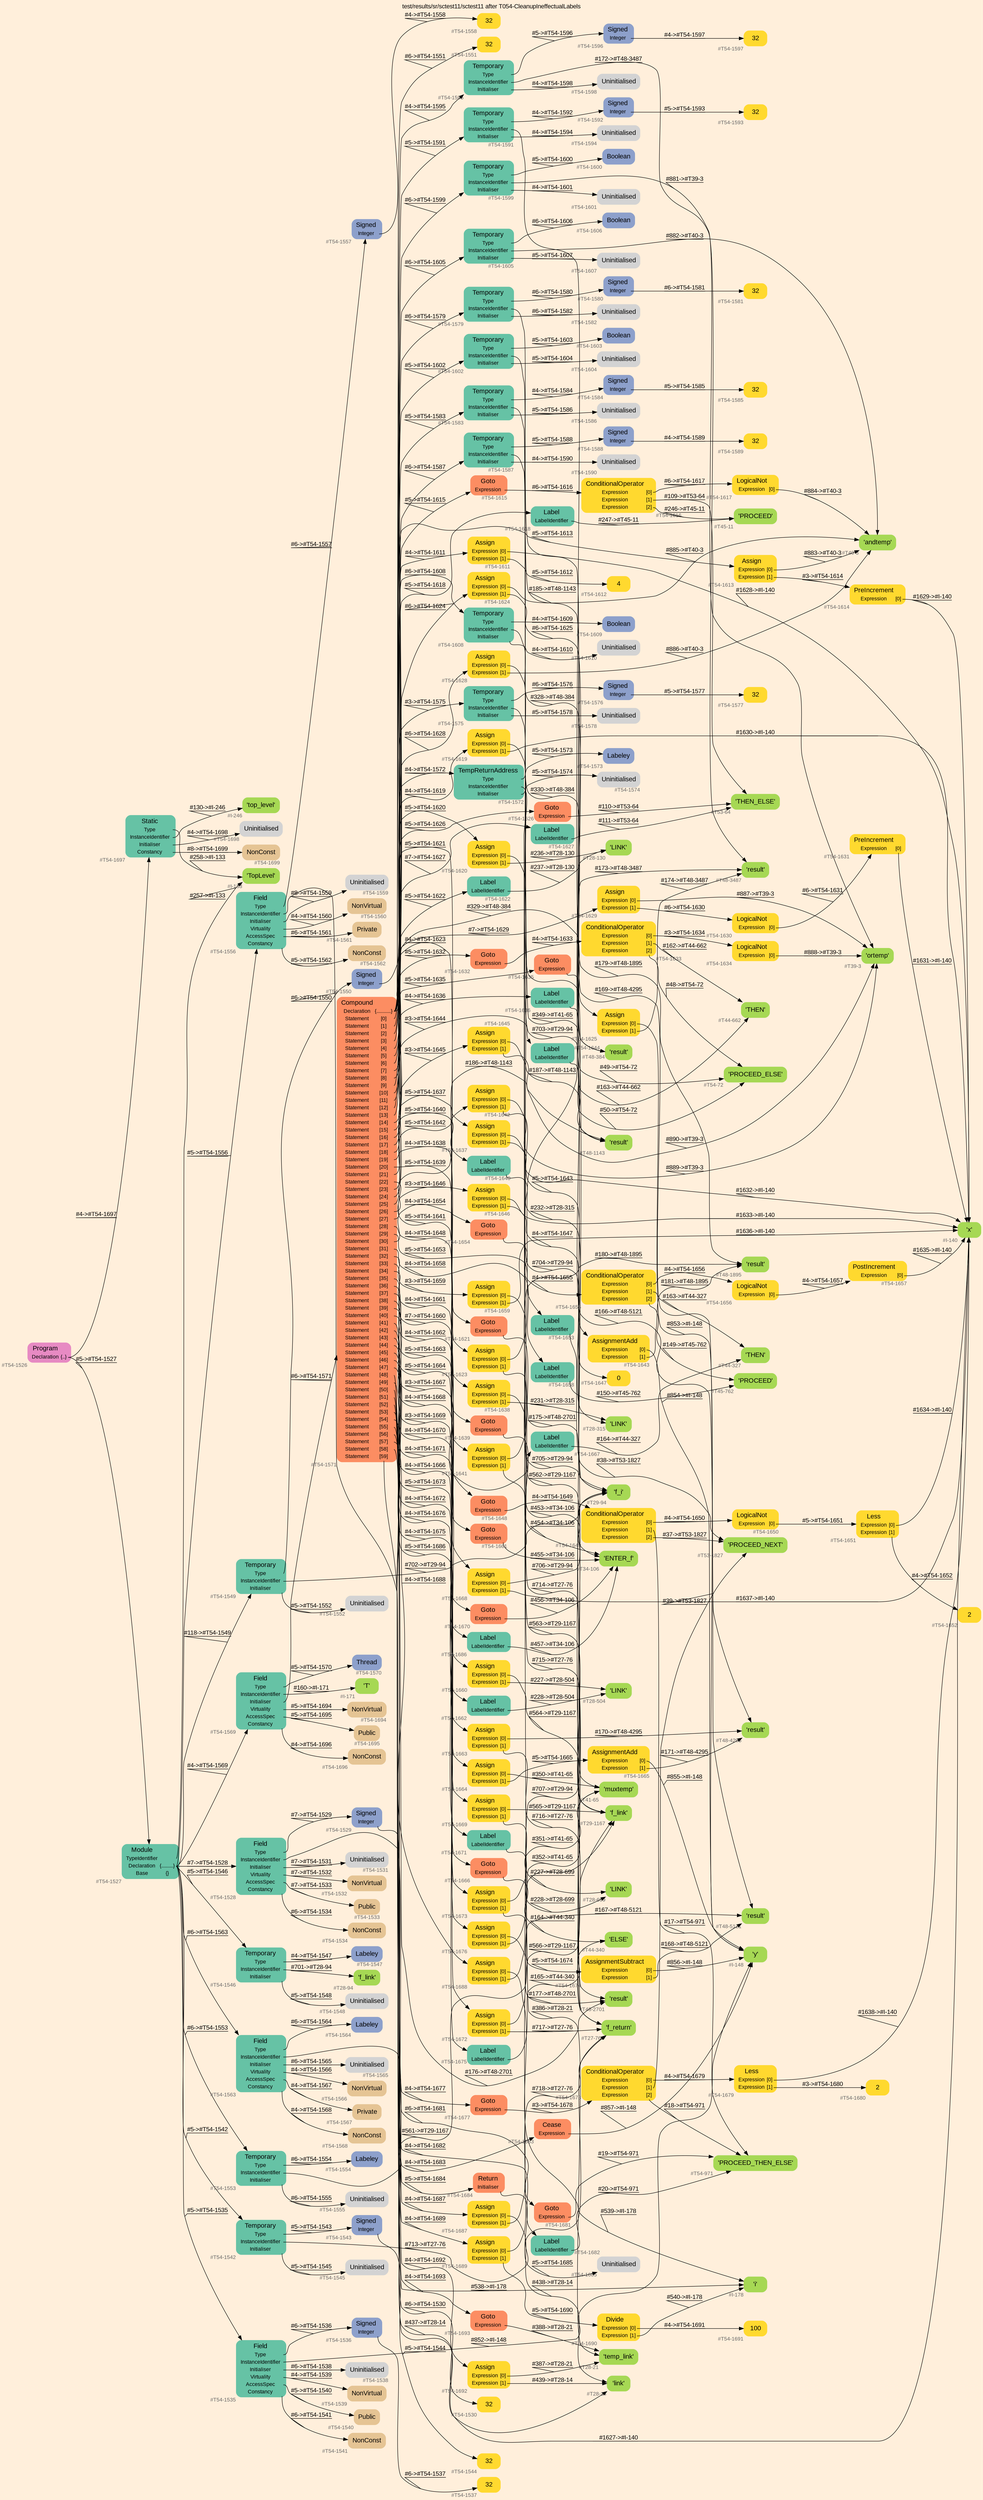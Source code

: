 digraph "test/results/sr/sctest11/sctest11 after T054-CleanupIneffectualLabels" {
label = "test/results/sr/sctest11/sctest11 after T054-CleanupIneffectualLabels"
labelloc = t
graph [
    rankdir = "LR"
    ranksep = 0.3
    bgcolor = antiquewhite1
    color = black
    fontcolor = black
    fontname = "Arial"
];
node [
    fontname = "Arial"
];
edge [
    fontname = "Arial"
];

// -------------------- node figure --------------------
// -------- block #T54-1526 ----------
"#T54-1526" [
    fillcolor = "/set28/4"
    xlabel = "#T54-1526"
    fontsize = "12"
    fontcolor = grey40
    shape = "plaintext"
    label = <<TABLE BORDER="0" CELLBORDER="0" CELLSPACING="0">
     <TR><TD><FONT COLOR="black" POINT-SIZE="15">Program</FONT></TD></TR>
     <TR><TD><FONT COLOR="black" POINT-SIZE="12">Declaration</FONT></TD><TD PORT="port0"><FONT COLOR="black" POINT-SIZE="12">{..}</FONT></TD></TR>
    </TABLE>>
    style = "rounded,filled"
];

// -------- block #T54-1527 ----------
"#T54-1527" [
    fillcolor = "/set28/1"
    xlabel = "#T54-1527"
    fontsize = "12"
    fontcolor = grey40
    shape = "plaintext"
    label = <<TABLE BORDER="0" CELLBORDER="0" CELLSPACING="0">
     <TR><TD><FONT COLOR="black" POINT-SIZE="15">Module</FONT></TD></TR>
     <TR><TD><FONT COLOR="black" POINT-SIZE="12">TypeIdentifier</FONT></TD><TD PORT="port0"></TD></TR>
     <TR><TD><FONT COLOR="black" POINT-SIZE="12">Declaration</FONT></TD><TD PORT="port1"><FONT COLOR="black" POINT-SIZE="12">{.........}</FONT></TD></TR>
     <TR><TD><FONT COLOR="black" POINT-SIZE="12">Base</FONT></TD><TD PORT="port2"><FONT COLOR="black" POINT-SIZE="12">{}</FONT></TD></TR>
    </TABLE>>
    style = "rounded,filled"
];

// -------- block #I-133 ----------
"#I-133" [
    fillcolor = "/set28/5"
    xlabel = "#I-133"
    fontsize = "12"
    fontcolor = grey40
    shape = "plaintext"
    label = <<TABLE BORDER="0" CELLBORDER="0" CELLSPACING="0">
     <TR><TD><FONT COLOR="black" POINT-SIZE="15">'TopLevel'</FONT></TD></TR>
    </TABLE>>
    style = "rounded,filled"
];

// -------- block #T54-1528 ----------
"#T54-1528" [
    fillcolor = "/set28/1"
    xlabel = "#T54-1528"
    fontsize = "12"
    fontcolor = grey40
    shape = "plaintext"
    label = <<TABLE BORDER="0" CELLBORDER="0" CELLSPACING="0">
     <TR><TD><FONT COLOR="black" POINT-SIZE="15">Field</FONT></TD></TR>
     <TR><TD><FONT COLOR="black" POINT-SIZE="12">Type</FONT></TD><TD PORT="port0"></TD></TR>
     <TR><TD><FONT COLOR="black" POINT-SIZE="12">InstanceIdentifier</FONT></TD><TD PORT="port1"></TD></TR>
     <TR><TD><FONT COLOR="black" POINT-SIZE="12">Initialiser</FONT></TD><TD PORT="port2"></TD></TR>
     <TR><TD><FONT COLOR="black" POINT-SIZE="12">Virtuality</FONT></TD><TD PORT="port3"></TD></TR>
     <TR><TD><FONT COLOR="black" POINT-SIZE="12">AccessSpec</FONT></TD><TD PORT="port4"></TD></TR>
     <TR><TD><FONT COLOR="black" POINT-SIZE="12">Constancy</FONT></TD><TD PORT="port5"></TD></TR>
    </TABLE>>
    style = "rounded,filled"
];

// -------- block #T54-1529 ----------
"#T54-1529" [
    fillcolor = "/set28/3"
    xlabel = "#T54-1529"
    fontsize = "12"
    fontcolor = grey40
    shape = "plaintext"
    label = <<TABLE BORDER="0" CELLBORDER="0" CELLSPACING="0">
     <TR><TD><FONT COLOR="black" POINT-SIZE="15">Signed</FONT></TD></TR>
     <TR><TD><FONT COLOR="black" POINT-SIZE="12">Integer</FONT></TD><TD PORT="port0"></TD></TR>
    </TABLE>>
    style = "rounded,filled"
];

// -------- block #T54-1530 ----------
"#T54-1530" [
    fillcolor = "/set28/6"
    xlabel = "#T54-1530"
    fontsize = "12"
    fontcolor = grey40
    shape = "plaintext"
    label = <<TABLE BORDER="0" CELLBORDER="0" CELLSPACING="0">
     <TR><TD><FONT COLOR="black" POINT-SIZE="15">32</FONT></TD></TR>
    </TABLE>>
    style = "rounded,filled"
];

// -------- block #I-140 ----------
"#I-140" [
    fillcolor = "/set28/5"
    xlabel = "#I-140"
    fontsize = "12"
    fontcolor = grey40
    shape = "plaintext"
    label = <<TABLE BORDER="0" CELLBORDER="0" CELLSPACING="0">
     <TR><TD><FONT COLOR="black" POINT-SIZE="15">'x'</FONT></TD></TR>
    </TABLE>>
    style = "rounded,filled"
];

// -------- block #T54-1531 ----------
"#T54-1531" [
    xlabel = "#T54-1531"
    fontsize = "12"
    fontcolor = grey40
    shape = "plaintext"
    label = <<TABLE BORDER="0" CELLBORDER="0" CELLSPACING="0">
     <TR><TD><FONT COLOR="black" POINT-SIZE="15">Uninitialised</FONT></TD></TR>
    </TABLE>>
    style = "rounded,filled"
];

// -------- block #T54-1532 ----------
"#T54-1532" [
    fillcolor = "/set28/7"
    xlabel = "#T54-1532"
    fontsize = "12"
    fontcolor = grey40
    shape = "plaintext"
    label = <<TABLE BORDER="0" CELLBORDER="0" CELLSPACING="0">
     <TR><TD><FONT COLOR="black" POINT-SIZE="15">NonVirtual</FONT></TD></TR>
    </TABLE>>
    style = "rounded,filled"
];

// -------- block #T54-1533 ----------
"#T54-1533" [
    fillcolor = "/set28/7"
    xlabel = "#T54-1533"
    fontsize = "12"
    fontcolor = grey40
    shape = "plaintext"
    label = <<TABLE BORDER="0" CELLBORDER="0" CELLSPACING="0">
     <TR><TD><FONT COLOR="black" POINT-SIZE="15">Public</FONT></TD></TR>
    </TABLE>>
    style = "rounded,filled"
];

// -------- block #T54-1534 ----------
"#T54-1534" [
    fillcolor = "/set28/7"
    xlabel = "#T54-1534"
    fontsize = "12"
    fontcolor = grey40
    shape = "plaintext"
    label = <<TABLE BORDER="0" CELLBORDER="0" CELLSPACING="0">
     <TR><TD><FONT COLOR="black" POINT-SIZE="15">NonConst</FONT></TD></TR>
    </TABLE>>
    style = "rounded,filled"
];

// -------- block #T54-1535 ----------
"#T54-1535" [
    fillcolor = "/set28/1"
    xlabel = "#T54-1535"
    fontsize = "12"
    fontcolor = grey40
    shape = "plaintext"
    label = <<TABLE BORDER="0" CELLBORDER="0" CELLSPACING="0">
     <TR><TD><FONT COLOR="black" POINT-SIZE="15">Field</FONT></TD></TR>
     <TR><TD><FONT COLOR="black" POINT-SIZE="12">Type</FONT></TD><TD PORT="port0"></TD></TR>
     <TR><TD><FONT COLOR="black" POINT-SIZE="12">InstanceIdentifier</FONT></TD><TD PORT="port1"></TD></TR>
     <TR><TD><FONT COLOR="black" POINT-SIZE="12">Initialiser</FONT></TD><TD PORT="port2"></TD></TR>
     <TR><TD><FONT COLOR="black" POINT-SIZE="12">Virtuality</FONT></TD><TD PORT="port3"></TD></TR>
     <TR><TD><FONT COLOR="black" POINT-SIZE="12">AccessSpec</FONT></TD><TD PORT="port4"></TD></TR>
     <TR><TD><FONT COLOR="black" POINT-SIZE="12">Constancy</FONT></TD><TD PORT="port5"></TD></TR>
    </TABLE>>
    style = "rounded,filled"
];

// -------- block #T54-1536 ----------
"#T54-1536" [
    fillcolor = "/set28/3"
    xlabel = "#T54-1536"
    fontsize = "12"
    fontcolor = grey40
    shape = "plaintext"
    label = <<TABLE BORDER="0" CELLBORDER="0" CELLSPACING="0">
     <TR><TD><FONT COLOR="black" POINT-SIZE="15">Signed</FONT></TD></TR>
     <TR><TD><FONT COLOR="black" POINT-SIZE="12">Integer</FONT></TD><TD PORT="port0"></TD></TR>
    </TABLE>>
    style = "rounded,filled"
];

// -------- block #T54-1537 ----------
"#T54-1537" [
    fillcolor = "/set28/6"
    xlabel = "#T54-1537"
    fontsize = "12"
    fontcolor = grey40
    shape = "plaintext"
    label = <<TABLE BORDER="0" CELLBORDER="0" CELLSPACING="0">
     <TR><TD><FONT COLOR="black" POINT-SIZE="15">32</FONT></TD></TR>
    </TABLE>>
    style = "rounded,filled"
];

// -------- block #I-148 ----------
"#I-148" [
    fillcolor = "/set28/5"
    xlabel = "#I-148"
    fontsize = "12"
    fontcolor = grey40
    shape = "plaintext"
    label = <<TABLE BORDER="0" CELLBORDER="0" CELLSPACING="0">
     <TR><TD><FONT COLOR="black" POINT-SIZE="15">'y'</FONT></TD></TR>
    </TABLE>>
    style = "rounded,filled"
];

// -------- block #T54-1538 ----------
"#T54-1538" [
    xlabel = "#T54-1538"
    fontsize = "12"
    fontcolor = grey40
    shape = "plaintext"
    label = <<TABLE BORDER="0" CELLBORDER="0" CELLSPACING="0">
     <TR><TD><FONT COLOR="black" POINT-SIZE="15">Uninitialised</FONT></TD></TR>
    </TABLE>>
    style = "rounded,filled"
];

// -------- block #T54-1539 ----------
"#T54-1539" [
    fillcolor = "/set28/7"
    xlabel = "#T54-1539"
    fontsize = "12"
    fontcolor = grey40
    shape = "plaintext"
    label = <<TABLE BORDER="0" CELLBORDER="0" CELLSPACING="0">
     <TR><TD><FONT COLOR="black" POINT-SIZE="15">NonVirtual</FONT></TD></TR>
    </TABLE>>
    style = "rounded,filled"
];

// -------- block #T54-1540 ----------
"#T54-1540" [
    fillcolor = "/set28/7"
    xlabel = "#T54-1540"
    fontsize = "12"
    fontcolor = grey40
    shape = "plaintext"
    label = <<TABLE BORDER="0" CELLBORDER="0" CELLSPACING="0">
     <TR><TD><FONT COLOR="black" POINT-SIZE="15">Public</FONT></TD></TR>
    </TABLE>>
    style = "rounded,filled"
];

// -------- block #T54-1541 ----------
"#T54-1541" [
    fillcolor = "/set28/7"
    xlabel = "#T54-1541"
    fontsize = "12"
    fontcolor = grey40
    shape = "plaintext"
    label = <<TABLE BORDER="0" CELLBORDER="0" CELLSPACING="0">
     <TR><TD><FONT COLOR="black" POINT-SIZE="15">NonConst</FONT></TD></TR>
    </TABLE>>
    style = "rounded,filled"
];

// -------- block #T54-1542 ----------
"#T54-1542" [
    fillcolor = "/set28/1"
    xlabel = "#T54-1542"
    fontsize = "12"
    fontcolor = grey40
    shape = "plaintext"
    label = <<TABLE BORDER="0" CELLBORDER="0" CELLSPACING="0">
     <TR><TD><FONT COLOR="black" POINT-SIZE="15">Temporary</FONT></TD></TR>
     <TR><TD><FONT COLOR="black" POINT-SIZE="12">Type</FONT></TD><TD PORT="port0"></TD></TR>
     <TR><TD><FONT COLOR="black" POINT-SIZE="12">InstanceIdentifier</FONT></TD><TD PORT="port1"></TD></TR>
     <TR><TD><FONT COLOR="black" POINT-SIZE="12">Initialiser</FONT></TD><TD PORT="port2"></TD></TR>
    </TABLE>>
    style = "rounded,filled"
];

// -------- block #T54-1543 ----------
"#T54-1543" [
    fillcolor = "/set28/3"
    xlabel = "#T54-1543"
    fontsize = "12"
    fontcolor = grey40
    shape = "plaintext"
    label = <<TABLE BORDER="0" CELLBORDER="0" CELLSPACING="0">
     <TR><TD><FONT COLOR="black" POINT-SIZE="15">Signed</FONT></TD></TR>
     <TR><TD><FONT COLOR="black" POINT-SIZE="12">Integer</FONT></TD><TD PORT="port0"></TD></TR>
    </TABLE>>
    style = "rounded,filled"
];

// -------- block #T54-1544 ----------
"#T54-1544" [
    fillcolor = "/set28/6"
    xlabel = "#T54-1544"
    fontsize = "12"
    fontcolor = grey40
    shape = "plaintext"
    label = <<TABLE BORDER="0" CELLBORDER="0" CELLSPACING="0">
     <TR><TD><FONT COLOR="black" POINT-SIZE="15">32</FONT></TD></TR>
    </TABLE>>
    style = "rounded,filled"
];

// -------- block #T27-76 ----------
"#T27-76" [
    fillcolor = "/set28/5"
    xlabel = "#T27-76"
    fontsize = "12"
    fontcolor = grey40
    shape = "plaintext"
    label = <<TABLE BORDER="0" CELLBORDER="0" CELLSPACING="0">
     <TR><TD><FONT COLOR="black" POINT-SIZE="15">'f_return'</FONT></TD></TR>
    </TABLE>>
    style = "rounded,filled"
];

// -------- block #T54-1545 ----------
"#T54-1545" [
    xlabel = "#T54-1545"
    fontsize = "12"
    fontcolor = grey40
    shape = "plaintext"
    label = <<TABLE BORDER="0" CELLBORDER="0" CELLSPACING="0">
     <TR><TD><FONT COLOR="black" POINT-SIZE="15">Uninitialised</FONT></TD></TR>
    </TABLE>>
    style = "rounded,filled"
];

// -------- block #T54-1546 ----------
"#T54-1546" [
    fillcolor = "/set28/1"
    xlabel = "#T54-1546"
    fontsize = "12"
    fontcolor = grey40
    shape = "plaintext"
    label = <<TABLE BORDER="0" CELLBORDER="0" CELLSPACING="0">
     <TR><TD><FONT COLOR="black" POINT-SIZE="15">Temporary</FONT></TD></TR>
     <TR><TD><FONT COLOR="black" POINT-SIZE="12">Type</FONT></TD><TD PORT="port0"></TD></TR>
     <TR><TD><FONT COLOR="black" POINT-SIZE="12">InstanceIdentifier</FONT></TD><TD PORT="port1"></TD></TR>
     <TR><TD><FONT COLOR="black" POINT-SIZE="12">Initialiser</FONT></TD><TD PORT="port2"></TD></TR>
    </TABLE>>
    style = "rounded,filled"
];

// -------- block #T54-1547 ----------
"#T54-1547" [
    fillcolor = "/set28/3"
    xlabel = "#T54-1547"
    fontsize = "12"
    fontcolor = grey40
    shape = "plaintext"
    label = <<TABLE BORDER="0" CELLBORDER="0" CELLSPACING="0">
     <TR><TD><FONT COLOR="black" POINT-SIZE="15">Labeley</FONT></TD></TR>
    </TABLE>>
    style = "rounded,filled"
];

// -------- block #T28-94 ----------
"#T28-94" [
    fillcolor = "/set28/5"
    xlabel = "#T28-94"
    fontsize = "12"
    fontcolor = grey40
    shape = "plaintext"
    label = <<TABLE BORDER="0" CELLBORDER="0" CELLSPACING="0">
     <TR><TD><FONT COLOR="black" POINT-SIZE="15">'f_link'</FONT></TD></TR>
    </TABLE>>
    style = "rounded,filled"
];

// -------- block #T54-1548 ----------
"#T54-1548" [
    xlabel = "#T54-1548"
    fontsize = "12"
    fontcolor = grey40
    shape = "plaintext"
    label = <<TABLE BORDER="0" CELLBORDER="0" CELLSPACING="0">
     <TR><TD><FONT COLOR="black" POINT-SIZE="15">Uninitialised</FONT></TD></TR>
    </TABLE>>
    style = "rounded,filled"
];

// -------- block #T54-1549 ----------
"#T54-1549" [
    fillcolor = "/set28/1"
    xlabel = "#T54-1549"
    fontsize = "12"
    fontcolor = grey40
    shape = "plaintext"
    label = <<TABLE BORDER="0" CELLBORDER="0" CELLSPACING="0">
     <TR><TD><FONT COLOR="black" POINT-SIZE="15">Temporary</FONT></TD></TR>
     <TR><TD><FONT COLOR="black" POINT-SIZE="12">Type</FONT></TD><TD PORT="port0"></TD></TR>
     <TR><TD><FONT COLOR="black" POINT-SIZE="12">InstanceIdentifier</FONT></TD><TD PORT="port1"></TD></TR>
     <TR><TD><FONT COLOR="black" POINT-SIZE="12">Initialiser</FONT></TD><TD PORT="port2"></TD></TR>
    </TABLE>>
    style = "rounded,filled"
];

// -------- block #T54-1550 ----------
"#T54-1550" [
    fillcolor = "/set28/3"
    xlabel = "#T54-1550"
    fontsize = "12"
    fontcolor = grey40
    shape = "plaintext"
    label = <<TABLE BORDER="0" CELLBORDER="0" CELLSPACING="0">
     <TR><TD><FONT COLOR="black" POINT-SIZE="15">Signed</FONT></TD></TR>
     <TR><TD><FONT COLOR="black" POINT-SIZE="12">Integer</FONT></TD><TD PORT="port0"></TD></TR>
    </TABLE>>
    style = "rounded,filled"
];

// -------- block #T54-1551 ----------
"#T54-1551" [
    fillcolor = "/set28/6"
    xlabel = "#T54-1551"
    fontsize = "12"
    fontcolor = grey40
    shape = "plaintext"
    label = <<TABLE BORDER="0" CELLBORDER="0" CELLSPACING="0">
     <TR><TD><FONT COLOR="black" POINT-SIZE="15">32</FONT></TD></TR>
    </TABLE>>
    style = "rounded,filled"
];

// -------- block #T29-94 ----------
"#T29-94" [
    fillcolor = "/set28/5"
    xlabel = "#T29-94"
    fontsize = "12"
    fontcolor = grey40
    shape = "plaintext"
    label = <<TABLE BORDER="0" CELLBORDER="0" CELLSPACING="0">
     <TR><TD><FONT COLOR="black" POINT-SIZE="15">'f_i'</FONT></TD></TR>
    </TABLE>>
    style = "rounded,filled"
];

// -------- block #T54-1552 ----------
"#T54-1552" [
    xlabel = "#T54-1552"
    fontsize = "12"
    fontcolor = grey40
    shape = "plaintext"
    label = <<TABLE BORDER="0" CELLBORDER="0" CELLSPACING="0">
     <TR><TD><FONT COLOR="black" POINT-SIZE="15">Uninitialised</FONT></TD></TR>
    </TABLE>>
    style = "rounded,filled"
];

// -------- block #T54-1553 ----------
"#T54-1553" [
    fillcolor = "/set28/1"
    xlabel = "#T54-1553"
    fontsize = "12"
    fontcolor = grey40
    shape = "plaintext"
    label = <<TABLE BORDER="0" CELLBORDER="0" CELLSPACING="0">
     <TR><TD><FONT COLOR="black" POINT-SIZE="15">Temporary</FONT></TD></TR>
     <TR><TD><FONT COLOR="black" POINT-SIZE="12">Type</FONT></TD><TD PORT="port0"></TD></TR>
     <TR><TD><FONT COLOR="black" POINT-SIZE="12">InstanceIdentifier</FONT></TD><TD PORT="port1"></TD></TR>
     <TR><TD><FONT COLOR="black" POINT-SIZE="12">Initialiser</FONT></TD><TD PORT="port2"></TD></TR>
    </TABLE>>
    style = "rounded,filled"
];

// -------- block #T54-1554 ----------
"#T54-1554" [
    fillcolor = "/set28/3"
    xlabel = "#T54-1554"
    fontsize = "12"
    fontcolor = grey40
    shape = "plaintext"
    label = <<TABLE BORDER="0" CELLBORDER="0" CELLSPACING="0">
     <TR><TD><FONT COLOR="black" POINT-SIZE="15">Labeley</FONT></TD></TR>
    </TABLE>>
    style = "rounded,filled"
];

// -------- block #T29-1167 ----------
"#T29-1167" [
    fillcolor = "/set28/5"
    xlabel = "#T29-1167"
    fontsize = "12"
    fontcolor = grey40
    shape = "plaintext"
    label = <<TABLE BORDER="0" CELLBORDER="0" CELLSPACING="0">
     <TR><TD><FONT COLOR="black" POINT-SIZE="15">'f_link'</FONT></TD></TR>
    </TABLE>>
    style = "rounded,filled"
];

// -------- block #T54-1555 ----------
"#T54-1555" [
    xlabel = "#T54-1555"
    fontsize = "12"
    fontcolor = grey40
    shape = "plaintext"
    label = <<TABLE BORDER="0" CELLBORDER="0" CELLSPACING="0">
     <TR><TD><FONT COLOR="black" POINT-SIZE="15">Uninitialised</FONT></TD></TR>
    </TABLE>>
    style = "rounded,filled"
];

// -------- block #T54-1556 ----------
"#T54-1556" [
    fillcolor = "/set28/1"
    xlabel = "#T54-1556"
    fontsize = "12"
    fontcolor = grey40
    shape = "plaintext"
    label = <<TABLE BORDER="0" CELLBORDER="0" CELLSPACING="0">
     <TR><TD><FONT COLOR="black" POINT-SIZE="15">Field</FONT></TD></TR>
     <TR><TD><FONT COLOR="black" POINT-SIZE="12">Type</FONT></TD><TD PORT="port0"></TD></TR>
     <TR><TD><FONT COLOR="black" POINT-SIZE="12">InstanceIdentifier</FONT></TD><TD PORT="port1"></TD></TR>
     <TR><TD><FONT COLOR="black" POINT-SIZE="12">Initialiser</FONT></TD><TD PORT="port2"></TD></TR>
     <TR><TD><FONT COLOR="black" POINT-SIZE="12">Virtuality</FONT></TD><TD PORT="port3"></TD></TR>
     <TR><TD><FONT COLOR="black" POINT-SIZE="12">AccessSpec</FONT></TD><TD PORT="port4"></TD></TR>
     <TR><TD><FONT COLOR="black" POINT-SIZE="12">Constancy</FONT></TD><TD PORT="port5"></TD></TR>
    </TABLE>>
    style = "rounded,filled"
];

// -------- block #T54-1557 ----------
"#T54-1557" [
    fillcolor = "/set28/3"
    xlabel = "#T54-1557"
    fontsize = "12"
    fontcolor = grey40
    shape = "plaintext"
    label = <<TABLE BORDER="0" CELLBORDER="0" CELLSPACING="0">
     <TR><TD><FONT COLOR="black" POINT-SIZE="15">Signed</FONT></TD></TR>
     <TR><TD><FONT COLOR="black" POINT-SIZE="12">Integer</FONT></TD><TD PORT="port0"></TD></TR>
    </TABLE>>
    style = "rounded,filled"
];

// -------- block #T54-1558 ----------
"#T54-1558" [
    fillcolor = "/set28/6"
    xlabel = "#T54-1558"
    fontsize = "12"
    fontcolor = grey40
    shape = "plaintext"
    label = <<TABLE BORDER="0" CELLBORDER="0" CELLSPACING="0">
     <TR><TD><FONT COLOR="black" POINT-SIZE="15">32</FONT></TD></TR>
    </TABLE>>
    style = "rounded,filled"
];

// -------- block #I-178 ----------
"#I-178" [
    fillcolor = "/set28/5"
    xlabel = "#I-178"
    fontsize = "12"
    fontcolor = grey40
    shape = "plaintext"
    label = <<TABLE BORDER="0" CELLBORDER="0" CELLSPACING="0">
     <TR><TD><FONT COLOR="black" POINT-SIZE="15">'i'</FONT></TD></TR>
    </TABLE>>
    style = "rounded,filled"
];

// -------- block #T54-1559 ----------
"#T54-1559" [
    xlabel = "#T54-1559"
    fontsize = "12"
    fontcolor = grey40
    shape = "plaintext"
    label = <<TABLE BORDER="0" CELLBORDER="0" CELLSPACING="0">
     <TR><TD><FONT COLOR="black" POINT-SIZE="15">Uninitialised</FONT></TD></TR>
    </TABLE>>
    style = "rounded,filled"
];

// -------- block #T54-1560 ----------
"#T54-1560" [
    fillcolor = "/set28/7"
    xlabel = "#T54-1560"
    fontsize = "12"
    fontcolor = grey40
    shape = "plaintext"
    label = <<TABLE BORDER="0" CELLBORDER="0" CELLSPACING="0">
     <TR><TD><FONT COLOR="black" POINT-SIZE="15">NonVirtual</FONT></TD></TR>
    </TABLE>>
    style = "rounded,filled"
];

// -------- block #T54-1561 ----------
"#T54-1561" [
    fillcolor = "/set28/7"
    xlabel = "#T54-1561"
    fontsize = "12"
    fontcolor = grey40
    shape = "plaintext"
    label = <<TABLE BORDER="0" CELLBORDER="0" CELLSPACING="0">
     <TR><TD><FONT COLOR="black" POINT-SIZE="15">Private</FONT></TD></TR>
    </TABLE>>
    style = "rounded,filled"
];

// -------- block #T54-1562 ----------
"#T54-1562" [
    fillcolor = "/set28/7"
    xlabel = "#T54-1562"
    fontsize = "12"
    fontcolor = grey40
    shape = "plaintext"
    label = <<TABLE BORDER="0" CELLBORDER="0" CELLSPACING="0">
     <TR><TD><FONT COLOR="black" POINT-SIZE="15">NonConst</FONT></TD></TR>
    </TABLE>>
    style = "rounded,filled"
];

// -------- block #T54-1563 ----------
"#T54-1563" [
    fillcolor = "/set28/1"
    xlabel = "#T54-1563"
    fontsize = "12"
    fontcolor = grey40
    shape = "plaintext"
    label = <<TABLE BORDER="0" CELLBORDER="0" CELLSPACING="0">
     <TR><TD><FONT COLOR="black" POINT-SIZE="15">Field</FONT></TD></TR>
     <TR><TD><FONT COLOR="black" POINT-SIZE="12">Type</FONT></TD><TD PORT="port0"></TD></TR>
     <TR><TD><FONT COLOR="black" POINT-SIZE="12">InstanceIdentifier</FONT></TD><TD PORT="port1"></TD></TR>
     <TR><TD><FONT COLOR="black" POINT-SIZE="12">Initialiser</FONT></TD><TD PORT="port2"></TD></TR>
     <TR><TD><FONT COLOR="black" POINT-SIZE="12">Virtuality</FONT></TD><TD PORT="port3"></TD></TR>
     <TR><TD><FONT COLOR="black" POINT-SIZE="12">AccessSpec</FONT></TD><TD PORT="port4"></TD></TR>
     <TR><TD><FONT COLOR="black" POINT-SIZE="12">Constancy</FONT></TD><TD PORT="port5"></TD></TR>
    </TABLE>>
    style = "rounded,filled"
];

// -------- block #T54-1564 ----------
"#T54-1564" [
    fillcolor = "/set28/3"
    xlabel = "#T54-1564"
    fontsize = "12"
    fontcolor = grey40
    shape = "plaintext"
    label = <<TABLE BORDER="0" CELLBORDER="0" CELLSPACING="0">
     <TR><TD><FONT COLOR="black" POINT-SIZE="15">Labeley</FONT></TD></TR>
    </TABLE>>
    style = "rounded,filled"
];

// -------- block #T28-14 ----------
"#T28-14" [
    fillcolor = "/set28/5"
    xlabel = "#T28-14"
    fontsize = "12"
    fontcolor = grey40
    shape = "plaintext"
    label = <<TABLE BORDER="0" CELLBORDER="0" CELLSPACING="0">
     <TR><TD><FONT COLOR="black" POINT-SIZE="15">'link'</FONT></TD></TR>
    </TABLE>>
    style = "rounded,filled"
];

// -------- block #T54-1565 ----------
"#T54-1565" [
    xlabel = "#T54-1565"
    fontsize = "12"
    fontcolor = grey40
    shape = "plaintext"
    label = <<TABLE BORDER="0" CELLBORDER="0" CELLSPACING="0">
     <TR><TD><FONT COLOR="black" POINT-SIZE="15">Uninitialised</FONT></TD></TR>
    </TABLE>>
    style = "rounded,filled"
];

// -------- block #T54-1566 ----------
"#T54-1566" [
    fillcolor = "/set28/7"
    xlabel = "#T54-1566"
    fontsize = "12"
    fontcolor = grey40
    shape = "plaintext"
    label = <<TABLE BORDER="0" CELLBORDER="0" CELLSPACING="0">
     <TR><TD><FONT COLOR="black" POINT-SIZE="15">NonVirtual</FONT></TD></TR>
    </TABLE>>
    style = "rounded,filled"
];

// -------- block #T54-1567 ----------
"#T54-1567" [
    fillcolor = "/set28/7"
    xlabel = "#T54-1567"
    fontsize = "12"
    fontcolor = grey40
    shape = "plaintext"
    label = <<TABLE BORDER="0" CELLBORDER="0" CELLSPACING="0">
     <TR><TD><FONT COLOR="black" POINT-SIZE="15">Private</FONT></TD></TR>
    </TABLE>>
    style = "rounded,filled"
];

// -------- block #T54-1568 ----------
"#T54-1568" [
    fillcolor = "/set28/7"
    xlabel = "#T54-1568"
    fontsize = "12"
    fontcolor = grey40
    shape = "plaintext"
    label = <<TABLE BORDER="0" CELLBORDER="0" CELLSPACING="0">
     <TR><TD><FONT COLOR="black" POINT-SIZE="15">NonConst</FONT></TD></TR>
    </TABLE>>
    style = "rounded,filled"
];

// -------- block #T54-1569 ----------
"#T54-1569" [
    fillcolor = "/set28/1"
    xlabel = "#T54-1569"
    fontsize = "12"
    fontcolor = grey40
    shape = "plaintext"
    label = <<TABLE BORDER="0" CELLBORDER="0" CELLSPACING="0">
     <TR><TD><FONT COLOR="black" POINT-SIZE="15">Field</FONT></TD></TR>
     <TR><TD><FONT COLOR="black" POINT-SIZE="12">Type</FONT></TD><TD PORT="port0"></TD></TR>
     <TR><TD><FONT COLOR="black" POINT-SIZE="12">InstanceIdentifier</FONT></TD><TD PORT="port1"></TD></TR>
     <TR><TD><FONT COLOR="black" POINT-SIZE="12">Initialiser</FONT></TD><TD PORT="port2"></TD></TR>
     <TR><TD><FONT COLOR="black" POINT-SIZE="12">Virtuality</FONT></TD><TD PORT="port3"></TD></TR>
     <TR><TD><FONT COLOR="black" POINT-SIZE="12">AccessSpec</FONT></TD><TD PORT="port4"></TD></TR>
     <TR><TD><FONT COLOR="black" POINT-SIZE="12">Constancy</FONT></TD><TD PORT="port5"></TD></TR>
    </TABLE>>
    style = "rounded,filled"
];

// -------- block #T54-1570 ----------
"#T54-1570" [
    fillcolor = "/set28/3"
    xlabel = "#T54-1570"
    fontsize = "12"
    fontcolor = grey40
    shape = "plaintext"
    label = <<TABLE BORDER="0" CELLBORDER="0" CELLSPACING="0">
     <TR><TD><FONT COLOR="black" POINT-SIZE="15">Thread</FONT></TD></TR>
    </TABLE>>
    style = "rounded,filled"
];

// -------- block #I-171 ----------
"#I-171" [
    fillcolor = "/set28/5"
    xlabel = "#I-171"
    fontsize = "12"
    fontcolor = grey40
    shape = "plaintext"
    label = <<TABLE BORDER="0" CELLBORDER="0" CELLSPACING="0">
     <TR><TD><FONT COLOR="black" POINT-SIZE="15">'T'</FONT></TD></TR>
    </TABLE>>
    style = "rounded,filled"
];

// -------- block #T54-1571 ----------
"#T54-1571" [
    fillcolor = "/set28/2"
    xlabel = "#T54-1571"
    fontsize = "12"
    fontcolor = grey40
    shape = "plaintext"
    label = <<TABLE BORDER="0" CELLBORDER="0" CELLSPACING="0">
     <TR><TD><FONT COLOR="black" POINT-SIZE="15">Compound</FONT></TD></TR>
     <TR><TD><FONT COLOR="black" POINT-SIZE="12">Declaration</FONT></TD><TD PORT="port0"><FONT COLOR="black" POINT-SIZE="12">{...........}</FONT></TD></TR>
     <TR><TD><FONT COLOR="black" POINT-SIZE="12">Statement</FONT></TD><TD PORT="port1"><FONT COLOR="black" POINT-SIZE="12">[0]</FONT></TD></TR>
     <TR><TD><FONT COLOR="black" POINT-SIZE="12">Statement</FONT></TD><TD PORT="port2"><FONT COLOR="black" POINT-SIZE="12">[1]</FONT></TD></TR>
     <TR><TD><FONT COLOR="black" POINT-SIZE="12">Statement</FONT></TD><TD PORT="port3"><FONT COLOR="black" POINT-SIZE="12">[2]</FONT></TD></TR>
     <TR><TD><FONT COLOR="black" POINT-SIZE="12">Statement</FONT></TD><TD PORT="port4"><FONT COLOR="black" POINT-SIZE="12">[3]</FONT></TD></TR>
     <TR><TD><FONT COLOR="black" POINT-SIZE="12">Statement</FONT></TD><TD PORT="port5"><FONT COLOR="black" POINT-SIZE="12">[4]</FONT></TD></TR>
     <TR><TD><FONT COLOR="black" POINT-SIZE="12">Statement</FONT></TD><TD PORT="port6"><FONT COLOR="black" POINT-SIZE="12">[5]</FONT></TD></TR>
     <TR><TD><FONT COLOR="black" POINT-SIZE="12">Statement</FONT></TD><TD PORT="port7"><FONT COLOR="black" POINT-SIZE="12">[6]</FONT></TD></TR>
     <TR><TD><FONT COLOR="black" POINT-SIZE="12">Statement</FONT></TD><TD PORT="port8"><FONT COLOR="black" POINT-SIZE="12">[7]</FONT></TD></TR>
     <TR><TD><FONT COLOR="black" POINT-SIZE="12">Statement</FONT></TD><TD PORT="port9"><FONT COLOR="black" POINT-SIZE="12">[8]</FONT></TD></TR>
     <TR><TD><FONT COLOR="black" POINT-SIZE="12">Statement</FONT></TD><TD PORT="port10"><FONT COLOR="black" POINT-SIZE="12">[9]</FONT></TD></TR>
     <TR><TD><FONT COLOR="black" POINT-SIZE="12">Statement</FONT></TD><TD PORT="port11"><FONT COLOR="black" POINT-SIZE="12">[10]</FONT></TD></TR>
     <TR><TD><FONT COLOR="black" POINT-SIZE="12">Statement</FONT></TD><TD PORT="port12"><FONT COLOR="black" POINT-SIZE="12">[11]</FONT></TD></TR>
     <TR><TD><FONT COLOR="black" POINT-SIZE="12">Statement</FONT></TD><TD PORT="port13"><FONT COLOR="black" POINT-SIZE="12">[12]</FONT></TD></TR>
     <TR><TD><FONT COLOR="black" POINT-SIZE="12">Statement</FONT></TD><TD PORT="port14"><FONT COLOR="black" POINT-SIZE="12">[13]</FONT></TD></TR>
     <TR><TD><FONT COLOR="black" POINT-SIZE="12">Statement</FONT></TD><TD PORT="port15"><FONT COLOR="black" POINT-SIZE="12">[14]</FONT></TD></TR>
     <TR><TD><FONT COLOR="black" POINT-SIZE="12">Statement</FONT></TD><TD PORT="port16"><FONT COLOR="black" POINT-SIZE="12">[15]</FONT></TD></TR>
     <TR><TD><FONT COLOR="black" POINT-SIZE="12">Statement</FONT></TD><TD PORT="port17"><FONT COLOR="black" POINT-SIZE="12">[16]</FONT></TD></TR>
     <TR><TD><FONT COLOR="black" POINT-SIZE="12">Statement</FONT></TD><TD PORT="port18"><FONT COLOR="black" POINT-SIZE="12">[17]</FONT></TD></TR>
     <TR><TD><FONT COLOR="black" POINT-SIZE="12">Statement</FONT></TD><TD PORT="port19"><FONT COLOR="black" POINT-SIZE="12">[18]</FONT></TD></TR>
     <TR><TD><FONT COLOR="black" POINT-SIZE="12">Statement</FONT></TD><TD PORT="port20"><FONT COLOR="black" POINT-SIZE="12">[19]</FONT></TD></TR>
     <TR><TD><FONT COLOR="black" POINT-SIZE="12">Statement</FONT></TD><TD PORT="port21"><FONT COLOR="black" POINT-SIZE="12">[20]</FONT></TD></TR>
     <TR><TD><FONT COLOR="black" POINT-SIZE="12">Statement</FONT></TD><TD PORT="port22"><FONT COLOR="black" POINT-SIZE="12">[21]</FONT></TD></TR>
     <TR><TD><FONT COLOR="black" POINT-SIZE="12">Statement</FONT></TD><TD PORT="port23"><FONT COLOR="black" POINT-SIZE="12">[22]</FONT></TD></TR>
     <TR><TD><FONT COLOR="black" POINT-SIZE="12">Statement</FONT></TD><TD PORT="port24"><FONT COLOR="black" POINT-SIZE="12">[23]</FONT></TD></TR>
     <TR><TD><FONT COLOR="black" POINT-SIZE="12">Statement</FONT></TD><TD PORT="port25"><FONT COLOR="black" POINT-SIZE="12">[24]</FONT></TD></TR>
     <TR><TD><FONT COLOR="black" POINT-SIZE="12">Statement</FONT></TD><TD PORT="port26"><FONT COLOR="black" POINT-SIZE="12">[25]</FONT></TD></TR>
     <TR><TD><FONT COLOR="black" POINT-SIZE="12">Statement</FONT></TD><TD PORT="port27"><FONT COLOR="black" POINT-SIZE="12">[26]</FONT></TD></TR>
     <TR><TD><FONT COLOR="black" POINT-SIZE="12">Statement</FONT></TD><TD PORT="port28"><FONT COLOR="black" POINT-SIZE="12">[27]</FONT></TD></TR>
     <TR><TD><FONT COLOR="black" POINT-SIZE="12">Statement</FONT></TD><TD PORT="port29"><FONT COLOR="black" POINT-SIZE="12">[28]</FONT></TD></TR>
     <TR><TD><FONT COLOR="black" POINT-SIZE="12">Statement</FONT></TD><TD PORT="port30"><FONT COLOR="black" POINT-SIZE="12">[29]</FONT></TD></TR>
     <TR><TD><FONT COLOR="black" POINT-SIZE="12">Statement</FONT></TD><TD PORT="port31"><FONT COLOR="black" POINT-SIZE="12">[30]</FONT></TD></TR>
     <TR><TD><FONT COLOR="black" POINT-SIZE="12">Statement</FONT></TD><TD PORT="port32"><FONT COLOR="black" POINT-SIZE="12">[31]</FONT></TD></TR>
     <TR><TD><FONT COLOR="black" POINT-SIZE="12">Statement</FONT></TD><TD PORT="port33"><FONT COLOR="black" POINT-SIZE="12">[32]</FONT></TD></TR>
     <TR><TD><FONT COLOR="black" POINT-SIZE="12">Statement</FONT></TD><TD PORT="port34"><FONT COLOR="black" POINT-SIZE="12">[33]</FONT></TD></TR>
     <TR><TD><FONT COLOR="black" POINT-SIZE="12">Statement</FONT></TD><TD PORT="port35"><FONT COLOR="black" POINT-SIZE="12">[34]</FONT></TD></TR>
     <TR><TD><FONT COLOR="black" POINT-SIZE="12">Statement</FONT></TD><TD PORT="port36"><FONT COLOR="black" POINT-SIZE="12">[35]</FONT></TD></TR>
     <TR><TD><FONT COLOR="black" POINT-SIZE="12">Statement</FONT></TD><TD PORT="port37"><FONT COLOR="black" POINT-SIZE="12">[36]</FONT></TD></TR>
     <TR><TD><FONT COLOR="black" POINT-SIZE="12">Statement</FONT></TD><TD PORT="port38"><FONT COLOR="black" POINT-SIZE="12">[37]</FONT></TD></TR>
     <TR><TD><FONT COLOR="black" POINT-SIZE="12">Statement</FONT></TD><TD PORT="port39"><FONT COLOR="black" POINT-SIZE="12">[38]</FONT></TD></TR>
     <TR><TD><FONT COLOR="black" POINT-SIZE="12">Statement</FONT></TD><TD PORT="port40"><FONT COLOR="black" POINT-SIZE="12">[39]</FONT></TD></TR>
     <TR><TD><FONT COLOR="black" POINT-SIZE="12">Statement</FONT></TD><TD PORT="port41"><FONT COLOR="black" POINT-SIZE="12">[40]</FONT></TD></TR>
     <TR><TD><FONT COLOR="black" POINT-SIZE="12">Statement</FONT></TD><TD PORT="port42"><FONT COLOR="black" POINT-SIZE="12">[41]</FONT></TD></TR>
     <TR><TD><FONT COLOR="black" POINT-SIZE="12">Statement</FONT></TD><TD PORT="port43"><FONT COLOR="black" POINT-SIZE="12">[42]</FONT></TD></TR>
     <TR><TD><FONT COLOR="black" POINT-SIZE="12">Statement</FONT></TD><TD PORT="port44"><FONT COLOR="black" POINT-SIZE="12">[43]</FONT></TD></TR>
     <TR><TD><FONT COLOR="black" POINT-SIZE="12">Statement</FONT></TD><TD PORT="port45"><FONT COLOR="black" POINT-SIZE="12">[44]</FONT></TD></TR>
     <TR><TD><FONT COLOR="black" POINT-SIZE="12">Statement</FONT></TD><TD PORT="port46"><FONT COLOR="black" POINT-SIZE="12">[45]</FONT></TD></TR>
     <TR><TD><FONT COLOR="black" POINT-SIZE="12">Statement</FONT></TD><TD PORT="port47"><FONT COLOR="black" POINT-SIZE="12">[46]</FONT></TD></TR>
     <TR><TD><FONT COLOR="black" POINT-SIZE="12">Statement</FONT></TD><TD PORT="port48"><FONT COLOR="black" POINT-SIZE="12">[47]</FONT></TD></TR>
     <TR><TD><FONT COLOR="black" POINT-SIZE="12">Statement</FONT></TD><TD PORT="port49"><FONT COLOR="black" POINT-SIZE="12">[48]</FONT></TD></TR>
     <TR><TD><FONT COLOR="black" POINT-SIZE="12">Statement</FONT></TD><TD PORT="port50"><FONT COLOR="black" POINT-SIZE="12">[49]</FONT></TD></TR>
     <TR><TD><FONT COLOR="black" POINT-SIZE="12">Statement</FONT></TD><TD PORT="port51"><FONT COLOR="black" POINT-SIZE="12">[50]</FONT></TD></TR>
     <TR><TD><FONT COLOR="black" POINT-SIZE="12">Statement</FONT></TD><TD PORT="port52"><FONT COLOR="black" POINT-SIZE="12">[51]</FONT></TD></TR>
     <TR><TD><FONT COLOR="black" POINT-SIZE="12">Statement</FONT></TD><TD PORT="port53"><FONT COLOR="black" POINT-SIZE="12">[52]</FONT></TD></TR>
     <TR><TD><FONT COLOR="black" POINT-SIZE="12">Statement</FONT></TD><TD PORT="port54"><FONT COLOR="black" POINT-SIZE="12">[53]</FONT></TD></TR>
     <TR><TD><FONT COLOR="black" POINT-SIZE="12">Statement</FONT></TD><TD PORT="port55"><FONT COLOR="black" POINT-SIZE="12">[54]</FONT></TD></TR>
     <TR><TD><FONT COLOR="black" POINT-SIZE="12">Statement</FONT></TD><TD PORT="port56"><FONT COLOR="black" POINT-SIZE="12">[55]</FONT></TD></TR>
     <TR><TD><FONT COLOR="black" POINT-SIZE="12">Statement</FONT></TD><TD PORT="port57"><FONT COLOR="black" POINT-SIZE="12">[56]</FONT></TD></TR>
     <TR><TD><FONT COLOR="black" POINT-SIZE="12">Statement</FONT></TD><TD PORT="port58"><FONT COLOR="black" POINT-SIZE="12">[57]</FONT></TD></TR>
     <TR><TD><FONT COLOR="black" POINT-SIZE="12">Statement</FONT></TD><TD PORT="port59"><FONT COLOR="black" POINT-SIZE="12">[58]</FONT></TD></TR>
     <TR><TD><FONT COLOR="black" POINT-SIZE="12">Statement</FONT></TD><TD PORT="port60"><FONT COLOR="black" POINT-SIZE="12">[59]</FONT></TD></TR>
    </TABLE>>
    style = "rounded,filled"
];

// -------- block #T54-1572 ----------
"#T54-1572" [
    fillcolor = "/set28/1"
    xlabel = "#T54-1572"
    fontsize = "12"
    fontcolor = grey40
    shape = "plaintext"
    label = <<TABLE BORDER="0" CELLBORDER="0" CELLSPACING="0">
     <TR><TD><FONT COLOR="black" POINT-SIZE="15">TempReturnAddress</FONT></TD></TR>
     <TR><TD><FONT COLOR="black" POINT-SIZE="12">Type</FONT></TD><TD PORT="port0"></TD></TR>
     <TR><TD><FONT COLOR="black" POINT-SIZE="12">InstanceIdentifier</FONT></TD><TD PORT="port1"></TD></TR>
     <TR><TD><FONT COLOR="black" POINT-SIZE="12">Initialiser</FONT></TD><TD PORT="port2"></TD></TR>
    </TABLE>>
    style = "rounded,filled"
];

// -------- block #T54-1573 ----------
"#T54-1573" [
    fillcolor = "/set28/3"
    xlabel = "#T54-1573"
    fontsize = "12"
    fontcolor = grey40
    shape = "plaintext"
    label = <<TABLE BORDER="0" CELLBORDER="0" CELLSPACING="0">
     <TR><TD><FONT COLOR="black" POINT-SIZE="15">Labeley</FONT></TD></TR>
    </TABLE>>
    style = "rounded,filled"
];

// -------- block #T28-21 ----------
"#T28-21" [
    fillcolor = "/set28/5"
    xlabel = "#T28-21"
    fontsize = "12"
    fontcolor = grey40
    shape = "plaintext"
    label = <<TABLE BORDER="0" CELLBORDER="0" CELLSPACING="0">
     <TR><TD><FONT COLOR="black" POINT-SIZE="15">'temp_link'</FONT></TD></TR>
    </TABLE>>
    style = "rounded,filled"
];

// -------- block #T54-1574 ----------
"#T54-1574" [
    xlabel = "#T54-1574"
    fontsize = "12"
    fontcolor = grey40
    shape = "plaintext"
    label = <<TABLE BORDER="0" CELLBORDER="0" CELLSPACING="0">
     <TR><TD><FONT COLOR="black" POINT-SIZE="15">Uninitialised</FONT></TD></TR>
    </TABLE>>
    style = "rounded,filled"
];

// -------- block #T54-1575 ----------
"#T54-1575" [
    fillcolor = "/set28/1"
    xlabel = "#T54-1575"
    fontsize = "12"
    fontcolor = grey40
    shape = "plaintext"
    label = <<TABLE BORDER="0" CELLBORDER="0" CELLSPACING="0">
     <TR><TD><FONT COLOR="black" POINT-SIZE="15">Temporary</FONT></TD></TR>
     <TR><TD><FONT COLOR="black" POINT-SIZE="12">Type</FONT></TD><TD PORT="port0"></TD></TR>
     <TR><TD><FONT COLOR="black" POINT-SIZE="12">InstanceIdentifier</FONT></TD><TD PORT="port1"></TD></TR>
     <TR><TD><FONT COLOR="black" POINT-SIZE="12">Initialiser</FONT></TD><TD PORT="port2"></TD></TR>
    </TABLE>>
    style = "rounded,filled"
];

// -------- block #T54-1576 ----------
"#T54-1576" [
    fillcolor = "/set28/3"
    xlabel = "#T54-1576"
    fontsize = "12"
    fontcolor = grey40
    shape = "plaintext"
    label = <<TABLE BORDER="0" CELLBORDER="0" CELLSPACING="0">
     <TR><TD><FONT COLOR="black" POINT-SIZE="15">Signed</FONT></TD></TR>
     <TR><TD><FONT COLOR="black" POINT-SIZE="12">Integer</FONT></TD><TD PORT="port0"></TD></TR>
    </TABLE>>
    style = "rounded,filled"
];

// -------- block #T54-1577 ----------
"#T54-1577" [
    fillcolor = "/set28/6"
    xlabel = "#T54-1577"
    fontsize = "12"
    fontcolor = grey40
    shape = "plaintext"
    label = <<TABLE BORDER="0" CELLBORDER="0" CELLSPACING="0">
     <TR><TD><FONT COLOR="black" POINT-SIZE="15">32</FONT></TD></TR>
    </TABLE>>
    style = "rounded,filled"
];

// -------- block #T48-5121 ----------
"#T48-5121" [
    fillcolor = "/set28/5"
    xlabel = "#T48-5121"
    fontsize = "12"
    fontcolor = grey40
    shape = "plaintext"
    label = <<TABLE BORDER="0" CELLBORDER="0" CELLSPACING="0">
     <TR><TD><FONT COLOR="black" POINT-SIZE="15">'result'</FONT></TD></TR>
    </TABLE>>
    style = "rounded,filled"
];

// -------- block #T54-1578 ----------
"#T54-1578" [
    xlabel = "#T54-1578"
    fontsize = "12"
    fontcolor = grey40
    shape = "plaintext"
    label = <<TABLE BORDER="0" CELLBORDER="0" CELLSPACING="0">
     <TR><TD><FONT COLOR="black" POINT-SIZE="15">Uninitialised</FONT></TD></TR>
    </TABLE>>
    style = "rounded,filled"
];

// -------- block #T54-1579 ----------
"#T54-1579" [
    fillcolor = "/set28/1"
    xlabel = "#T54-1579"
    fontsize = "12"
    fontcolor = grey40
    shape = "plaintext"
    label = <<TABLE BORDER="0" CELLBORDER="0" CELLSPACING="0">
     <TR><TD><FONT COLOR="black" POINT-SIZE="15">Temporary</FONT></TD></TR>
     <TR><TD><FONT COLOR="black" POINT-SIZE="12">Type</FONT></TD><TD PORT="port0"></TD></TR>
     <TR><TD><FONT COLOR="black" POINT-SIZE="12">InstanceIdentifier</FONT></TD><TD PORT="port1"></TD></TR>
     <TR><TD><FONT COLOR="black" POINT-SIZE="12">Initialiser</FONT></TD><TD PORT="port2"></TD></TR>
    </TABLE>>
    style = "rounded,filled"
];

// -------- block #T54-1580 ----------
"#T54-1580" [
    fillcolor = "/set28/3"
    xlabel = "#T54-1580"
    fontsize = "12"
    fontcolor = grey40
    shape = "plaintext"
    label = <<TABLE BORDER="0" CELLBORDER="0" CELLSPACING="0">
     <TR><TD><FONT COLOR="black" POINT-SIZE="15">Signed</FONT></TD></TR>
     <TR><TD><FONT COLOR="black" POINT-SIZE="12">Integer</FONT></TD><TD PORT="port0"></TD></TR>
    </TABLE>>
    style = "rounded,filled"
];

// -------- block #T54-1581 ----------
"#T54-1581" [
    fillcolor = "/set28/6"
    xlabel = "#T54-1581"
    fontsize = "12"
    fontcolor = grey40
    shape = "plaintext"
    label = <<TABLE BORDER="0" CELLBORDER="0" CELLSPACING="0">
     <TR><TD><FONT COLOR="black" POINT-SIZE="15">32</FONT></TD></TR>
    </TABLE>>
    style = "rounded,filled"
];

// -------- block #T48-4295 ----------
"#T48-4295" [
    fillcolor = "/set28/5"
    xlabel = "#T48-4295"
    fontsize = "12"
    fontcolor = grey40
    shape = "plaintext"
    label = <<TABLE BORDER="0" CELLBORDER="0" CELLSPACING="0">
     <TR><TD><FONT COLOR="black" POINT-SIZE="15">'result'</FONT></TD></TR>
    </TABLE>>
    style = "rounded,filled"
];

// -------- block #T54-1582 ----------
"#T54-1582" [
    xlabel = "#T54-1582"
    fontsize = "12"
    fontcolor = grey40
    shape = "plaintext"
    label = <<TABLE BORDER="0" CELLBORDER="0" CELLSPACING="0">
     <TR><TD><FONT COLOR="black" POINT-SIZE="15">Uninitialised</FONT></TD></TR>
    </TABLE>>
    style = "rounded,filled"
];

// -------- block #T54-1583 ----------
"#T54-1583" [
    fillcolor = "/set28/1"
    xlabel = "#T54-1583"
    fontsize = "12"
    fontcolor = grey40
    shape = "plaintext"
    label = <<TABLE BORDER="0" CELLBORDER="0" CELLSPACING="0">
     <TR><TD><FONT COLOR="black" POINT-SIZE="15">Temporary</FONT></TD></TR>
     <TR><TD><FONT COLOR="black" POINT-SIZE="12">Type</FONT></TD><TD PORT="port0"></TD></TR>
     <TR><TD><FONT COLOR="black" POINT-SIZE="12">InstanceIdentifier</FONT></TD><TD PORT="port1"></TD></TR>
     <TR><TD><FONT COLOR="black" POINT-SIZE="12">Initialiser</FONT></TD><TD PORT="port2"></TD></TR>
    </TABLE>>
    style = "rounded,filled"
];

// -------- block #T54-1584 ----------
"#T54-1584" [
    fillcolor = "/set28/3"
    xlabel = "#T54-1584"
    fontsize = "12"
    fontcolor = grey40
    shape = "plaintext"
    label = <<TABLE BORDER="0" CELLBORDER="0" CELLSPACING="0">
     <TR><TD><FONT COLOR="black" POINT-SIZE="15">Signed</FONT></TD></TR>
     <TR><TD><FONT COLOR="black" POINT-SIZE="12">Integer</FONT></TD><TD PORT="port0"></TD></TR>
    </TABLE>>
    style = "rounded,filled"
];

// -------- block #T54-1585 ----------
"#T54-1585" [
    fillcolor = "/set28/6"
    xlabel = "#T54-1585"
    fontsize = "12"
    fontcolor = grey40
    shape = "plaintext"
    label = <<TABLE BORDER="0" CELLBORDER="0" CELLSPACING="0">
     <TR><TD><FONT COLOR="black" POINT-SIZE="15">32</FONT></TD></TR>
    </TABLE>>
    style = "rounded,filled"
];

// -------- block #T41-65 ----------
"#T41-65" [
    fillcolor = "/set28/5"
    xlabel = "#T41-65"
    fontsize = "12"
    fontcolor = grey40
    shape = "plaintext"
    label = <<TABLE BORDER="0" CELLBORDER="0" CELLSPACING="0">
     <TR><TD><FONT COLOR="black" POINT-SIZE="15">'muxtemp'</FONT></TD></TR>
    </TABLE>>
    style = "rounded,filled"
];

// -------- block #T54-1586 ----------
"#T54-1586" [
    xlabel = "#T54-1586"
    fontsize = "12"
    fontcolor = grey40
    shape = "plaintext"
    label = <<TABLE BORDER="0" CELLBORDER="0" CELLSPACING="0">
     <TR><TD><FONT COLOR="black" POINT-SIZE="15">Uninitialised</FONT></TD></TR>
    </TABLE>>
    style = "rounded,filled"
];

// -------- block #T54-1587 ----------
"#T54-1587" [
    fillcolor = "/set28/1"
    xlabel = "#T54-1587"
    fontsize = "12"
    fontcolor = grey40
    shape = "plaintext"
    label = <<TABLE BORDER="0" CELLBORDER="0" CELLSPACING="0">
     <TR><TD><FONT COLOR="black" POINT-SIZE="15">Temporary</FONT></TD></TR>
     <TR><TD><FONT COLOR="black" POINT-SIZE="12">Type</FONT></TD><TD PORT="port0"></TD></TR>
     <TR><TD><FONT COLOR="black" POINT-SIZE="12">InstanceIdentifier</FONT></TD><TD PORT="port1"></TD></TR>
     <TR><TD><FONT COLOR="black" POINT-SIZE="12">Initialiser</FONT></TD><TD PORT="port2"></TD></TR>
    </TABLE>>
    style = "rounded,filled"
];

// -------- block #T54-1588 ----------
"#T54-1588" [
    fillcolor = "/set28/3"
    xlabel = "#T54-1588"
    fontsize = "12"
    fontcolor = grey40
    shape = "plaintext"
    label = <<TABLE BORDER="0" CELLBORDER="0" CELLSPACING="0">
     <TR><TD><FONT COLOR="black" POINT-SIZE="15">Signed</FONT></TD></TR>
     <TR><TD><FONT COLOR="black" POINT-SIZE="12">Integer</FONT></TD><TD PORT="port0"></TD></TR>
    </TABLE>>
    style = "rounded,filled"
];

// -------- block #T54-1589 ----------
"#T54-1589" [
    fillcolor = "/set28/6"
    xlabel = "#T54-1589"
    fontsize = "12"
    fontcolor = grey40
    shape = "plaintext"
    label = <<TABLE BORDER="0" CELLBORDER="0" CELLSPACING="0">
     <TR><TD><FONT COLOR="black" POINT-SIZE="15">32</FONT></TD></TR>
    </TABLE>>
    style = "rounded,filled"
];

// -------- block #T48-2701 ----------
"#T48-2701" [
    fillcolor = "/set28/5"
    xlabel = "#T48-2701"
    fontsize = "12"
    fontcolor = grey40
    shape = "plaintext"
    label = <<TABLE BORDER="0" CELLBORDER="0" CELLSPACING="0">
     <TR><TD><FONT COLOR="black" POINT-SIZE="15">'result'</FONT></TD></TR>
    </TABLE>>
    style = "rounded,filled"
];

// -------- block #T54-1590 ----------
"#T54-1590" [
    xlabel = "#T54-1590"
    fontsize = "12"
    fontcolor = grey40
    shape = "plaintext"
    label = <<TABLE BORDER="0" CELLBORDER="0" CELLSPACING="0">
     <TR><TD><FONT COLOR="black" POINT-SIZE="15">Uninitialised</FONT></TD></TR>
    </TABLE>>
    style = "rounded,filled"
];

// -------- block #T54-1591 ----------
"#T54-1591" [
    fillcolor = "/set28/1"
    xlabel = "#T54-1591"
    fontsize = "12"
    fontcolor = grey40
    shape = "plaintext"
    label = <<TABLE BORDER="0" CELLBORDER="0" CELLSPACING="0">
     <TR><TD><FONT COLOR="black" POINT-SIZE="15">Temporary</FONT></TD></TR>
     <TR><TD><FONT COLOR="black" POINT-SIZE="12">Type</FONT></TD><TD PORT="port0"></TD></TR>
     <TR><TD><FONT COLOR="black" POINT-SIZE="12">InstanceIdentifier</FONT></TD><TD PORT="port1"></TD></TR>
     <TR><TD><FONT COLOR="black" POINT-SIZE="12">Initialiser</FONT></TD><TD PORT="port2"></TD></TR>
    </TABLE>>
    style = "rounded,filled"
];

// -------- block #T54-1592 ----------
"#T54-1592" [
    fillcolor = "/set28/3"
    xlabel = "#T54-1592"
    fontsize = "12"
    fontcolor = grey40
    shape = "plaintext"
    label = <<TABLE BORDER="0" CELLBORDER="0" CELLSPACING="0">
     <TR><TD><FONT COLOR="black" POINT-SIZE="15">Signed</FONT></TD></TR>
     <TR><TD><FONT COLOR="black" POINT-SIZE="12">Integer</FONT></TD><TD PORT="port0"></TD></TR>
    </TABLE>>
    style = "rounded,filled"
];

// -------- block #T54-1593 ----------
"#T54-1593" [
    fillcolor = "/set28/6"
    xlabel = "#T54-1593"
    fontsize = "12"
    fontcolor = grey40
    shape = "plaintext"
    label = <<TABLE BORDER="0" CELLBORDER="0" CELLSPACING="0">
     <TR><TD><FONT COLOR="black" POINT-SIZE="15">32</FONT></TD></TR>
    </TABLE>>
    style = "rounded,filled"
];

// -------- block #T48-1895 ----------
"#T48-1895" [
    fillcolor = "/set28/5"
    xlabel = "#T48-1895"
    fontsize = "12"
    fontcolor = grey40
    shape = "plaintext"
    label = <<TABLE BORDER="0" CELLBORDER="0" CELLSPACING="0">
     <TR><TD><FONT COLOR="black" POINT-SIZE="15">'result'</FONT></TD></TR>
    </TABLE>>
    style = "rounded,filled"
];

// -------- block #T54-1594 ----------
"#T54-1594" [
    xlabel = "#T54-1594"
    fontsize = "12"
    fontcolor = grey40
    shape = "plaintext"
    label = <<TABLE BORDER="0" CELLBORDER="0" CELLSPACING="0">
     <TR><TD><FONT COLOR="black" POINT-SIZE="15">Uninitialised</FONT></TD></TR>
    </TABLE>>
    style = "rounded,filled"
];

// -------- block #T54-1595 ----------
"#T54-1595" [
    fillcolor = "/set28/1"
    xlabel = "#T54-1595"
    fontsize = "12"
    fontcolor = grey40
    shape = "plaintext"
    label = <<TABLE BORDER="0" CELLBORDER="0" CELLSPACING="0">
     <TR><TD><FONT COLOR="black" POINT-SIZE="15">Temporary</FONT></TD></TR>
     <TR><TD><FONT COLOR="black" POINT-SIZE="12">Type</FONT></TD><TD PORT="port0"></TD></TR>
     <TR><TD><FONT COLOR="black" POINT-SIZE="12">InstanceIdentifier</FONT></TD><TD PORT="port1"></TD></TR>
     <TR><TD><FONT COLOR="black" POINT-SIZE="12">Initialiser</FONT></TD><TD PORT="port2"></TD></TR>
    </TABLE>>
    style = "rounded,filled"
];

// -------- block #T54-1596 ----------
"#T54-1596" [
    fillcolor = "/set28/3"
    xlabel = "#T54-1596"
    fontsize = "12"
    fontcolor = grey40
    shape = "plaintext"
    label = <<TABLE BORDER="0" CELLBORDER="0" CELLSPACING="0">
     <TR><TD><FONT COLOR="black" POINT-SIZE="15">Signed</FONT></TD></TR>
     <TR><TD><FONT COLOR="black" POINT-SIZE="12">Integer</FONT></TD><TD PORT="port0"></TD></TR>
    </TABLE>>
    style = "rounded,filled"
];

// -------- block #T54-1597 ----------
"#T54-1597" [
    fillcolor = "/set28/6"
    xlabel = "#T54-1597"
    fontsize = "12"
    fontcolor = grey40
    shape = "plaintext"
    label = <<TABLE BORDER="0" CELLBORDER="0" CELLSPACING="0">
     <TR><TD><FONT COLOR="black" POINT-SIZE="15">32</FONT></TD></TR>
    </TABLE>>
    style = "rounded,filled"
];

// -------- block #T48-3487 ----------
"#T48-3487" [
    fillcolor = "/set28/5"
    xlabel = "#T48-3487"
    fontsize = "12"
    fontcolor = grey40
    shape = "plaintext"
    label = <<TABLE BORDER="0" CELLBORDER="0" CELLSPACING="0">
     <TR><TD><FONT COLOR="black" POINT-SIZE="15">'result'</FONT></TD></TR>
    </TABLE>>
    style = "rounded,filled"
];

// -------- block #T54-1598 ----------
"#T54-1598" [
    xlabel = "#T54-1598"
    fontsize = "12"
    fontcolor = grey40
    shape = "plaintext"
    label = <<TABLE BORDER="0" CELLBORDER="0" CELLSPACING="0">
     <TR><TD><FONT COLOR="black" POINT-SIZE="15">Uninitialised</FONT></TD></TR>
    </TABLE>>
    style = "rounded,filled"
];

// -------- block #T54-1599 ----------
"#T54-1599" [
    fillcolor = "/set28/1"
    xlabel = "#T54-1599"
    fontsize = "12"
    fontcolor = grey40
    shape = "plaintext"
    label = <<TABLE BORDER="0" CELLBORDER="0" CELLSPACING="0">
     <TR><TD><FONT COLOR="black" POINT-SIZE="15">Temporary</FONT></TD></TR>
     <TR><TD><FONT COLOR="black" POINT-SIZE="12">Type</FONT></TD><TD PORT="port0"></TD></TR>
     <TR><TD><FONT COLOR="black" POINT-SIZE="12">InstanceIdentifier</FONT></TD><TD PORT="port1"></TD></TR>
     <TR><TD><FONT COLOR="black" POINT-SIZE="12">Initialiser</FONT></TD><TD PORT="port2"></TD></TR>
    </TABLE>>
    style = "rounded,filled"
];

// -------- block #T54-1600 ----------
"#T54-1600" [
    fillcolor = "/set28/3"
    xlabel = "#T54-1600"
    fontsize = "12"
    fontcolor = grey40
    shape = "plaintext"
    label = <<TABLE BORDER="0" CELLBORDER="0" CELLSPACING="0">
     <TR><TD><FONT COLOR="black" POINT-SIZE="15">Boolean</FONT></TD></TR>
    </TABLE>>
    style = "rounded,filled"
];

// -------- block #T39-3 ----------
"#T39-3" [
    fillcolor = "/set28/5"
    xlabel = "#T39-3"
    fontsize = "12"
    fontcolor = grey40
    shape = "plaintext"
    label = <<TABLE BORDER="0" CELLBORDER="0" CELLSPACING="0">
     <TR><TD><FONT COLOR="black" POINT-SIZE="15">'ortemp'</FONT></TD></TR>
    </TABLE>>
    style = "rounded,filled"
];

// -------- block #T54-1601 ----------
"#T54-1601" [
    xlabel = "#T54-1601"
    fontsize = "12"
    fontcolor = grey40
    shape = "plaintext"
    label = <<TABLE BORDER="0" CELLBORDER="0" CELLSPACING="0">
     <TR><TD><FONT COLOR="black" POINT-SIZE="15">Uninitialised</FONT></TD></TR>
    </TABLE>>
    style = "rounded,filled"
];

// -------- block #T54-1602 ----------
"#T54-1602" [
    fillcolor = "/set28/1"
    xlabel = "#T54-1602"
    fontsize = "12"
    fontcolor = grey40
    shape = "plaintext"
    label = <<TABLE BORDER="0" CELLBORDER="0" CELLSPACING="0">
     <TR><TD><FONT COLOR="black" POINT-SIZE="15">Temporary</FONT></TD></TR>
     <TR><TD><FONT COLOR="black" POINT-SIZE="12">Type</FONT></TD><TD PORT="port0"></TD></TR>
     <TR><TD><FONT COLOR="black" POINT-SIZE="12">InstanceIdentifier</FONT></TD><TD PORT="port1"></TD></TR>
     <TR><TD><FONT COLOR="black" POINT-SIZE="12">Initialiser</FONT></TD><TD PORT="port2"></TD></TR>
    </TABLE>>
    style = "rounded,filled"
];

// -------- block #T54-1603 ----------
"#T54-1603" [
    fillcolor = "/set28/3"
    xlabel = "#T54-1603"
    fontsize = "12"
    fontcolor = grey40
    shape = "plaintext"
    label = <<TABLE BORDER="0" CELLBORDER="0" CELLSPACING="0">
     <TR><TD><FONT COLOR="black" POINT-SIZE="15">Boolean</FONT></TD></TR>
    </TABLE>>
    style = "rounded,filled"
];

// -------- block #T48-1143 ----------
"#T48-1143" [
    fillcolor = "/set28/5"
    xlabel = "#T48-1143"
    fontsize = "12"
    fontcolor = grey40
    shape = "plaintext"
    label = <<TABLE BORDER="0" CELLBORDER="0" CELLSPACING="0">
     <TR><TD><FONT COLOR="black" POINT-SIZE="15">'result'</FONT></TD></TR>
    </TABLE>>
    style = "rounded,filled"
];

// -------- block #T54-1604 ----------
"#T54-1604" [
    xlabel = "#T54-1604"
    fontsize = "12"
    fontcolor = grey40
    shape = "plaintext"
    label = <<TABLE BORDER="0" CELLBORDER="0" CELLSPACING="0">
     <TR><TD><FONT COLOR="black" POINT-SIZE="15">Uninitialised</FONT></TD></TR>
    </TABLE>>
    style = "rounded,filled"
];

// -------- block #T54-1605 ----------
"#T54-1605" [
    fillcolor = "/set28/1"
    xlabel = "#T54-1605"
    fontsize = "12"
    fontcolor = grey40
    shape = "plaintext"
    label = <<TABLE BORDER="0" CELLBORDER="0" CELLSPACING="0">
     <TR><TD><FONT COLOR="black" POINT-SIZE="15">Temporary</FONT></TD></TR>
     <TR><TD><FONT COLOR="black" POINT-SIZE="12">Type</FONT></TD><TD PORT="port0"></TD></TR>
     <TR><TD><FONT COLOR="black" POINT-SIZE="12">InstanceIdentifier</FONT></TD><TD PORT="port1"></TD></TR>
     <TR><TD><FONT COLOR="black" POINT-SIZE="12">Initialiser</FONT></TD><TD PORT="port2"></TD></TR>
    </TABLE>>
    style = "rounded,filled"
];

// -------- block #T54-1606 ----------
"#T54-1606" [
    fillcolor = "/set28/3"
    xlabel = "#T54-1606"
    fontsize = "12"
    fontcolor = grey40
    shape = "plaintext"
    label = <<TABLE BORDER="0" CELLBORDER="0" CELLSPACING="0">
     <TR><TD><FONT COLOR="black" POINT-SIZE="15">Boolean</FONT></TD></TR>
    </TABLE>>
    style = "rounded,filled"
];

// -------- block #T40-3 ----------
"#T40-3" [
    fillcolor = "/set28/5"
    xlabel = "#T40-3"
    fontsize = "12"
    fontcolor = grey40
    shape = "plaintext"
    label = <<TABLE BORDER="0" CELLBORDER="0" CELLSPACING="0">
     <TR><TD><FONT COLOR="black" POINT-SIZE="15">'andtemp'</FONT></TD></TR>
    </TABLE>>
    style = "rounded,filled"
];

// -------- block #T54-1607 ----------
"#T54-1607" [
    xlabel = "#T54-1607"
    fontsize = "12"
    fontcolor = grey40
    shape = "plaintext"
    label = <<TABLE BORDER="0" CELLBORDER="0" CELLSPACING="0">
     <TR><TD><FONT COLOR="black" POINT-SIZE="15">Uninitialised</FONT></TD></TR>
    </TABLE>>
    style = "rounded,filled"
];

// -------- block #T54-1608 ----------
"#T54-1608" [
    fillcolor = "/set28/1"
    xlabel = "#T54-1608"
    fontsize = "12"
    fontcolor = grey40
    shape = "plaintext"
    label = <<TABLE BORDER="0" CELLBORDER="0" CELLSPACING="0">
     <TR><TD><FONT COLOR="black" POINT-SIZE="15">Temporary</FONT></TD></TR>
     <TR><TD><FONT COLOR="black" POINT-SIZE="12">Type</FONT></TD><TD PORT="port0"></TD></TR>
     <TR><TD><FONT COLOR="black" POINT-SIZE="12">InstanceIdentifier</FONT></TD><TD PORT="port1"></TD></TR>
     <TR><TD><FONT COLOR="black" POINT-SIZE="12">Initialiser</FONT></TD><TD PORT="port2"></TD></TR>
    </TABLE>>
    style = "rounded,filled"
];

// -------- block #T54-1609 ----------
"#T54-1609" [
    fillcolor = "/set28/3"
    xlabel = "#T54-1609"
    fontsize = "12"
    fontcolor = grey40
    shape = "plaintext"
    label = <<TABLE BORDER="0" CELLBORDER="0" CELLSPACING="0">
     <TR><TD><FONT COLOR="black" POINT-SIZE="15">Boolean</FONT></TD></TR>
    </TABLE>>
    style = "rounded,filled"
];

// -------- block #T48-384 ----------
"#T48-384" [
    fillcolor = "/set28/5"
    xlabel = "#T48-384"
    fontsize = "12"
    fontcolor = grey40
    shape = "plaintext"
    label = <<TABLE BORDER="0" CELLBORDER="0" CELLSPACING="0">
     <TR><TD><FONT COLOR="black" POINT-SIZE="15">'result'</FONT></TD></TR>
    </TABLE>>
    style = "rounded,filled"
];

// -------- block #T54-1610 ----------
"#T54-1610" [
    xlabel = "#T54-1610"
    fontsize = "12"
    fontcolor = grey40
    shape = "plaintext"
    label = <<TABLE BORDER="0" CELLBORDER="0" CELLSPACING="0">
     <TR><TD><FONT COLOR="black" POINT-SIZE="15">Uninitialised</FONT></TD></TR>
    </TABLE>>
    style = "rounded,filled"
];

// -------- block #T54-1611 ----------
"#T54-1611" [
    fillcolor = "/set28/6"
    xlabel = "#T54-1611"
    fontsize = "12"
    fontcolor = grey40
    shape = "plaintext"
    label = <<TABLE BORDER="0" CELLBORDER="0" CELLSPACING="0">
     <TR><TD><FONT COLOR="black" POINT-SIZE="15">Assign</FONT></TD></TR>
     <TR><TD><FONT COLOR="black" POINT-SIZE="12">Expression</FONT></TD><TD PORT="port0"><FONT COLOR="black" POINT-SIZE="12">[0]</FONT></TD></TR>
     <TR><TD><FONT COLOR="black" POINT-SIZE="12">Expression</FONT></TD><TD PORT="port1"><FONT COLOR="black" POINT-SIZE="12">[1]</FONT></TD></TR>
    </TABLE>>
    style = "rounded,filled"
];

// -------- block #T54-1612 ----------
"#T54-1612" [
    fillcolor = "/set28/6"
    xlabel = "#T54-1612"
    fontsize = "12"
    fontcolor = grey40
    shape = "plaintext"
    label = <<TABLE BORDER="0" CELLBORDER="0" CELLSPACING="0">
     <TR><TD><FONT COLOR="black" POINT-SIZE="15">4</FONT></TD></TR>
    </TABLE>>
    style = "rounded,filled"
];

// -------- block #T54-1613 ----------
"#T54-1613" [
    fillcolor = "/set28/6"
    xlabel = "#T54-1613"
    fontsize = "12"
    fontcolor = grey40
    shape = "plaintext"
    label = <<TABLE BORDER="0" CELLBORDER="0" CELLSPACING="0">
     <TR><TD><FONT COLOR="black" POINT-SIZE="15">Assign</FONT></TD></TR>
     <TR><TD><FONT COLOR="black" POINT-SIZE="12">Expression</FONT></TD><TD PORT="port0"><FONT COLOR="black" POINT-SIZE="12">[0]</FONT></TD></TR>
     <TR><TD><FONT COLOR="black" POINT-SIZE="12">Expression</FONT></TD><TD PORT="port1"><FONT COLOR="black" POINT-SIZE="12">[1]</FONT></TD></TR>
    </TABLE>>
    style = "rounded,filled"
];

// -------- block #T54-1614 ----------
"#T54-1614" [
    fillcolor = "/set28/6"
    xlabel = "#T54-1614"
    fontsize = "12"
    fontcolor = grey40
    shape = "plaintext"
    label = <<TABLE BORDER="0" CELLBORDER="0" CELLSPACING="0">
     <TR><TD><FONT COLOR="black" POINT-SIZE="15">PreIncrement</FONT></TD></TR>
     <TR><TD><FONT COLOR="black" POINT-SIZE="12">Expression</FONT></TD><TD PORT="port0"><FONT COLOR="black" POINT-SIZE="12">[0]</FONT></TD></TR>
    </TABLE>>
    style = "rounded,filled"
];

// -------- block #T54-1615 ----------
"#T54-1615" [
    fillcolor = "/set28/2"
    xlabel = "#T54-1615"
    fontsize = "12"
    fontcolor = grey40
    shape = "plaintext"
    label = <<TABLE BORDER="0" CELLBORDER="0" CELLSPACING="0">
     <TR><TD><FONT COLOR="black" POINT-SIZE="15">Goto</FONT></TD></TR>
     <TR><TD><FONT COLOR="black" POINT-SIZE="12">Expression</FONT></TD><TD PORT="port0"></TD></TR>
    </TABLE>>
    style = "rounded,filled"
];

// -------- block #T54-1616 ----------
"#T54-1616" [
    fillcolor = "/set28/6"
    xlabel = "#T54-1616"
    fontsize = "12"
    fontcolor = grey40
    shape = "plaintext"
    label = <<TABLE BORDER="0" CELLBORDER="0" CELLSPACING="0">
     <TR><TD><FONT COLOR="black" POINT-SIZE="15">ConditionalOperator</FONT></TD></TR>
     <TR><TD><FONT COLOR="black" POINT-SIZE="12">Expression</FONT></TD><TD PORT="port0"><FONT COLOR="black" POINT-SIZE="12">[0]</FONT></TD></TR>
     <TR><TD><FONT COLOR="black" POINT-SIZE="12">Expression</FONT></TD><TD PORT="port1"><FONT COLOR="black" POINT-SIZE="12">[1]</FONT></TD></TR>
     <TR><TD><FONT COLOR="black" POINT-SIZE="12">Expression</FONT></TD><TD PORT="port2"><FONT COLOR="black" POINT-SIZE="12">[2]</FONT></TD></TR>
    </TABLE>>
    style = "rounded,filled"
];

// -------- block #T54-1617 ----------
"#T54-1617" [
    fillcolor = "/set28/6"
    xlabel = "#T54-1617"
    fontsize = "12"
    fontcolor = grey40
    shape = "plaintext"
    label = <<TABLE BORDER="0" CELLBORDER="0" CELLSPACING="0">
     <TR><TD><FONT COLOR="black" POINT-SIZE="15">LogicalNot</FONT></TD></TR>
     <TR><TD><FONT COLOR="black" POINT-SIZE="12">Expression</FONT></TD><TD PORT="port0"><FONT COLOR="black" POINT-SIZE="12">[0]</FONT></TD></TR>
    </TABLE>>
    style = "rounded,filled"
];

// -------- block #T53-64 ----------
"#T53-64" [
    fillcolor = "/set28/5"
    xlabel = "#T53-64"
    fontsize = "12"
    fontcolor = grey40
    shape = "plaintext"
    label = <<TABLE BORDER="0" CELLBORDER="0" CELLSPACING="0">
     <TR><TD><FONT COLOR="black" POINT-SIZE="15">'THEN_ELSE'</FONT></TD></TR>
    </TABLE>>
    style = "rounded,filled"
];

// -------- block #T45-11 ----------
"#T45-11" [
    fillcolor = "/set28/5"
    xlabel = "#T45-11"
    fontsize = "12"
    fontcolor = grey40
    shape = "plaintext"
    label = <<TABLE BORDER="0" CELLBORDER="0" CELLSPACING="0">
     <TR><TD><FONT COLOR="black" POINT-SIZE="15">'PROCEED'</FONT></TD></TR>
    </TABLE>>
    style = "rounded,filled"
];

// -------- block #T54-1618 ----------
"#T54-1618" [
    fillcolor = "/set28/1"
    xlabel = "#T54-1618"
    fontsize = "12"
    fontcolor = grey40
    shape = "plaintext"
    label = <<TABLE BORDER="0" CELLBORDER="0" CELLSPACING="0">
     <TR><TD><FONT COLOR="black" POINT-SIZE="15">Label</FONT></TD></TR>
     <TR><TD><FONT COLOR="black" POINT-SIZE="12">LabelIdentifier</FONT></TD><TD PORT="port0"></TD></TR>
    </TABLE>>
    style = "rounded,filled"
];

// -------- block #T54-1619 ----------
"#T54-1619" [
    fillcolor = "/set28/6"
    xlabel = "#T54-1619"
    fontsize = "12"
    fontcolor = grey40
    shape = "plaintext"
    label = <<TABLE BORDER="0" CELLBORDER="0" CELLSPACING="0">
     <TR><TD><FONT COLOR="black" POINT-SIZE="15">Assign</FONT></TD></TR>
     <TR><TD><FONT COLOR="black" POINT-SIZE="12">Expression</FONT></TD><TD PORT="port0"><FONT COLOR="black" POINT-SIZE="12">[0]</FONT></TD></TR>
     <TR><TD><FONT COLOR="black" POINT-SIZE="12">Expression</FONT></TD><TD PORT="port1"><FONT COLOR="black" POINT-SIZE="12">[1]</FONT></TD></TR>
    </TABLE>>
    style = "rounded,filled"
];

// -------- block #T54-1620 ----------
"#T54-1620" [
    fillcolor = "/set28/6"
    xlabel = "#T54-1620"
    fontsize = "12"
    fontcolor = grey40
    shape = "plaintext"
    label = <<TABLE BORDER="0" CELLBORDER="0" CELLSPACING="0">
     <TR><TD><FONT COLOR="black" POINT-SIZE="15">Assign</FONT></TD></TR>
     <TR><TD><FONT COLOR="black" POINT-SIZE="12">Expression</FONT></TD><TD PORT="port0"><FONT COLOR="black" POINT-SIZE="12">[0]</FONT></TD></TR>
     <TR><TD><FONT COLOR="black" POINT-SIZE="12">Expression</FONT></TD><TD PORT="port1"><FONT COLOR="black" POINT-SIZE="12">[1]</FONT></TD></TR>
    </TABLE>>
    style = "rounded,filled"
];

// -------- block #T28-130 ----------
"#T28-130" [
    fillcolor = "/set28/5"
    xlabel = "#T28-130"
    fontsize = "12"
    fontcolor = grey40
    shape = "plaintext"
    label = <<TABLE BORDER="0" CELLBORDER="0" CELLSPACING="0">
     <TR><TD><FONT COLOR="black" POINT-SIZE="15">'LINK'</FONT></TD></TR>
    </TABLE>>
    style = "rounded,filled"
];

// -------- block #T54-1621 ----------
"#T54-1621" [
    fillcolor = "/set28/2"
    xlabel = "#T54-1621"
    fontsize = "12"
    fontcolor = grey40
    shape = "plaintext"
    label = <<TABLE BORDER="0" CELLBORDER="0" CELLSPACING="0">
     <TR><TD><FONT COLOR="black" POINT-SIZE="15">Goto</FONT></TD></TR>
     <TR><TD><FONT COLOR="black" POINT-SIZE="12">Expression</FONT></TD><TD PORT="port0"></TD></TR>
    </TABLE>>
    style = "rounded,filled"
];

// -------- block #T34-106 ----------
"#T34-106" [
    fillcolor = "/set28/5"
    xlabel = "#T34-106"
    fontsize = "12"
    fontcolor = grey40
    shape = "plaintext"
    label = <<TABLE BORDER="0" CELLBORDER="0" CELLSPACING="0">
     <TR><TD><FONT COLOR="black" POINT-SIZE="15">'ENTER_f'</FONT></TD></TR>
    </TABLE>>
    style = "rounded,filled"
];

// -------- block #T54-1622 ----------
"#T54-1622" [
    fillcolor = "/set28/1"
    xlabel = "#T54-1622"
    fontsize = "12"
    fontcolor = grey40
    shape = "plaintext"
    label = <<TABLE BORDER="0" CELLBORDER="0" CELLSPACING="0">
     <TR><TD><FONT COLOR="black" POINT-SIZE="15">Label</FONT></TD></TR>
     <TR><TD><FONT COLOR="black" POINT-SIZE="12">LabelIdentifier</FONT></TD><TD PORT="port0"></TD></TR>
    </TABLE>>
    style = "rounded,filled"
];

// -------- block #T54-1623 ----------
"#T54-1623" [
    fillcolor = "/set28/6"
    xlabel = "#T54-1623"
    fontsize = "12"
    fontcolor = grey40
    shape = "plaintext"
    label = <<TABLE BORDER="0" CELLBORDER="0" CELLSPACING="0">
     <TR><TD><FONT COLOR="black" POINT-SIZE="15">Assign</FONT></TD></TR>
     <TR><TD><FONT COLOR="black" POINT-SIZE="12">Expression</FONT></TD><TD PORT="port0"><FONT COLOR="black" POINT-SIZE="12">[0]</FONT></TD></TR>
     <TR><TD><FONT COLOR="black" POINT-SIZE="12">Expression</FONT></TD><TD PORT="port1"><FONT COLOR="black" POINT-SIZE="12">[1]</FONT></TD></TR>
    </TABLE>>
    style = "rounded,filled"
];

// -------- block #T54-1624 ----------
"#T54-1624" [
    fillcolor = "/set28/6"
    xlabel = "#T54-1624"
    fontsize = "12"
    fontcolor = grey40
    shape = "plaintext"
    label = <<TABLE BORDER="0" CELLBORDER="0" CELLSPACING="0">
     <TR><TD><FONT COLOR="black" POINT-SIZE="15">Assign</FONT></TD></TR>
     <TR><TD><FONT COLOR="black" POINT-SIZE="12">Expression</FONT></TD><TD PORT="port0"><FONT COLOR="black" POINT-SIZE="12">[0]</FONT></TD></TR>
     <TR><TD><FONT COLOR="black" POINT-SIZE="12">Expression</FONT></TD><TD PORT="port1"><FONT COLOR="black" POINT-SIZE="12">[1]</FONT></TD></TR>
    </TABLE>>
    style = "rounded,filled"
];

// -------- block #T54-1625 ----------
"#T54-1625" [
    fillcolor = "/set28/6"
    xlabel = "#T54-1625"
    fontsize = "12"
    fontcolor = grey40
    shape = "plaintext"
    label = <<TABLE BORDER="0" CELLBORDER="0" CELLSPACING="0">
     <TR><TD><FONT COLOR="black" POINT-SIZE="15">Assign</FONT></TD></TR>
     <TR><TD><FONT COLOR="black" POINT-SIZE="12">Expression</FONT></TD><TD PORT="port0"><FONT COLOR="black" POINT-SIZE="12">[0]</FONT></TD></TR>
     <TR><TD><FONT COLOR="black" POINT-SIZE="12">Expression</FONT></TD><TD PORT="port1"><FONT COLOR="black" POINT-SIZE="12">[1]</FONT></TD></TR>
    </TABLE>>
    style = "rounded,filled"
];

// -------- block #T54-1626 ----------
"#T54-1626" [
    fillcolor = "/set28/2"
    xlabel = "#T54-1626"
    fontsize = "12"
    fontcolor = grey40
    shape = "plaintext"
    label = <<TABLE BORDER="0" CELLBORDER="0" CELLSPACING="0">
     <TR><TD><FONT COLOR="black" POINT-SIZE="15">Goto</FONT></TD></TR>
     <TR><TD><FONT COLOR="black" POINT-SIZE="12">Expression</FONT></TD><TD PORT="port0"></TD></TR>
    </TABLE>>
    style = "rounded,filled"
];

// -------- block #T54-1627 ----------
"#T54-1627" [
    fillcolor = "/set28/1"
    xlabel = "#T54-1627"
    fontsize = "12"
    fontcolor = grey40
    shape = "plaintext"
    label = <<TABLE BORDER="0" CELLBORDER="0" CELLSPACING="0">
     <TR><TD><FONT COLOR="black" POINT-SIZE="15">Label</FONT></TD></TR>
     <TR><TD><FONT COLOR="black" POINT-SIZE="12">LabelIdentifier</FONT></TD><TD PORT="port0"></TD></TR>
    </TABLE>>
    style = "rounded,filled"
];

// -------- block #T54-1628 ----------
"#T54-1628" [
    fillcolor = "/set28/6"
    xlabel = "#T54-1628"
    fontsize = "12"
    fontcolor = grey40
    shape = "plaintext"
    label = <<TABLE BORDER="0" CELLBORDER="0" CELLSPACING="0">
     <TR><TD><FONT COLOR="black" POINT-SIZE="15">Assign</FONT></TD></TR>
     <TR><TD><FONT COLOR="black" POINT-SIZE="12">Expression</FONT></TD><TD PORT="port0"><FONT COLOR="black" POINT-SIZE="12">[0]</FONT></TD></TR>
     <TR><TD><FONT COLOR="black" POINT-SIZE="12">Expression</FONT></TD><TD PORT="port1"><FONT COLOR="black" POINT-SIZE="12">[1]</FONT></TD></TR>
    </TABLE>>
    style = "rounded,filled"
];

// -------- block #T54-1629 ----------
"#T54-1629" [
    fillcolor = "/set28/6"
    xlabel = "#T54-1629"
    fontsize = "12"
    fontcolor = grey40
    shape = "plaintext"
    label = <<TABLE BORDER="0" CELLBORDER="0" CELLSPACING="0">
     <TR><TD><FONT COLOR="black" POINT-SIZE="15">Assign</FONT></TD></TR>
     <TR><TD><FONT COLOR="black" POINT-SIZE="12">Expression</FONT></TD><TD PORT="port0"><FONT COLOR="black" POINT-SIZE="12">[0]</FONT></TD></TR>
     <TR><TD><FONT COLOR="black" POINT-SIZE="12">Expression</FONT></TD><TD PORT="port1"><FONT COLOR="black" POINT-SIZE="12">[1]</FONT></TD></TR>
    </TABLE>>
    style = "rounded,filled"
];

// -------- block #T54-1630 ----------
"#T54-1630" [
    fillcolor = "/set28/6"
    xlabel = "#T54-1630"
    fontsize = "12"
    fontcolor = grey40
    shape = "plaintext"
    label = <<TABLE BORDER="0" CELLBORDER="0" CELLSPACING="0">
     <TR><TD><FONT COLOR="black" POINT-SIZE="15">LogicalNot</FONT></TD></TR>
     <TR><TD><FONT COLOR="black" POINT-SIZE="12">Expression</FONT></TD><TD PORT="port0"><FONT COLOR="black" POINT-SIZE="12">[0]</FONT></TD></TR>
    </TABLE>>
    style = "rounded,filled"
];

// -------- block #T54-1631 ----------
"#T54-1631" [
    fillcolor = "/set28/6"
    xlabel = "#T54-1631"
    fontsize = "12"
    fontcolor = grey40
    shape = "plaintext"
    label = <<TABLE BORDER="0" CELLBORDER="0" CELLSPACING="0">
     <TR><TD><FONT COLOR="black" POINT-SIZE="15">PreIncrement</FONT></TD></TR>
     <TR><TD><FONT COLOR="black" POINT-SIZE="12">Expression</FONT></TD><TD PORT="port0"><FONT COLOR="black" POINT-SIZE="12">[0]</FONT></TD></TR>
    </TABLE>>
    style = "rounded,filled"
];

// -------- block #T54-1632 ----------
"#T54-1632" [
    fillcolor = "/set28/2"
    xlabel = "#T54-1632"
    fontsize = "12"
    fontcolor = grey40
    shape = "plaintext"
    label = <<TABLE BORDER="0" CELLBORDER="0" CELLSPACING="0">
     <TR><TD><FONT COLOR="black" POINT-SIZE="15">Goto</FONT></TD></TR>
     <TR><TD><FONT COLOR="black" POINT-SIZE="12">Expression</FONT></TD><TD PORT="port0"></TD></TR>
    </TABLE>>
    style = "rounded,filled"
];

// -------- block #T54-1633 ----------
"#T54-1633" [
    fillcolor = "/set28/6"
    xlabel = "#T54-1633"
    fontsize = "12"
    fontcolor = grey40
    shape = "plaintext"
    label = <<TABLE BORDER="0" CELLBORDER="0" CELLSPACING="0">
     <TR><TD><FONT COLOR="black" POINT-SIZE="15">ConditionalOperator</FONT></TD></TR>
     <TR><TD><FONT COLOR="black" POINT-SIZE="12">Expression</FONT></TD><TD PORT="port0"><FONT COLOR="black" POINT-SIZE="12">[0]</FONT></TD></TR>
     <TR><TD><FONT COLOR="black" POINT-SIZE="12">Expression</FONT></TD><TD PORT="port1"><FONT COLOR="black" POINT-SIZE="12">[1]</FONT></TD></TR>
     <TR><TD><FONT COLOR="black" POINT-SIZE="12">Expression</FONT></TD><TD PORT="port2"><FONT COLOR="black" POINT-SIZE="12">[2]</FONT></TD></TR>
    </TABLE>>
    style = "rounded,filled"
];

// -------- block #T54-1634 ----------
"#T54-1634" [
    fillcolor = "/set28/6"
    xlabel = "#T54-1634"
    fontsize = "12"
    fontcolor = grey40
    shape = "plaintext"
    label = <<TABLE BORDER="0" CELLBORDER="0" CELLSPACING="0">
     <TR><TD><FONT COLOR="black" POINT-SIZE="15">LogicalNot</FONT></TD></TR>
     <TR><TD><FONT COLOR="black" POINT-SIZE="12">Expression</FONT></TD><TD PORT="port0"><FONT COLOR="black" POINT-SIZE="12">[0]</FONT></TD></TR>
    </TABLE>>
    style = "rounded,filled"
];

// -------- block #T44-662 ----------
"#T44-662" [
    fillcolor = "/set28/5"
    xlabel = "#T44-662"
    fontsize = "12"
    fontcolor = grey40
    shape = "plaintext"
    label = <<TABLE BORDER="0" CELLBORDER="0" CELLSPACING="0">
     <TR><TD><FONT COLOR="black" POINT-SIZE="15">'THEN'</FONT></TD></TR>
    </TABLE>>
    style = "rounded,filled"
];

// -------- block #T54-72 ----------
"#T54-72" [
    fillcolor = "/set28/5"
    xlabel = "#T54-72"
    fontsize = "12"
    fontcolor = grey40
    shape = "plaintext"
    label = <<TABLE BORDER="0" CELLBORDER="0" CELLSPACING="0">
     <TR><TD><FONT COLOR="black" POINT-SIZE="15">'PROCEED_ELSE'</FONT></TD></TR>
    </TABLE>>
    style = "rounded,filled"
];

// -------- block #T54-1635 ----------
"#T54-1635" [
    fillcolor = "/set28/2"
    xlabel = "#T54-1635"
    fontsize = "12"
    fontcolor = grey40
    shape = "plaintext"
    label = <<TABLE BORDER="0" CELLBORDER="0" CELLSPACING="0">
     <TR><TD><FONT COLOR="black" POINT-SIZE="15">Goto</FONT></TD></TR>
     <TR><TD><FONT COLOR="black" POINT-SIZE="12">Expression</FONT></TD><TD PORT="port0"></TD></TR>
    </TABLE>>
    style = "rounded,filled"
];

// -------- block #T54-1636 ----------
"#T54-1636" [
    fillcolor = "/set28/1"
    xlabel = "#T54-1636"
    fontsize = "12"
    fontcolor = grey40
    shape = "plaintext"
    label = <<TABLE BORDER="0" CELLBORDER="0" CELLSPACING="0">
     <TR><TD><FONT COLOR="black" POINT-SIZE="15">Label</FONT></TD></TR>
     <TR><TD><FONT COLOR="black" POINT-SIZE="12">LabelIdentifier</FONT></TD><TD PORT="port0"></TD></TR>
    </TABLE>>
    style = "rounded,filled"
];

// -------- block #T54-1637 ----------
"#T54-1637" [
    fillcolor = "/set28/6"
    xlabel = "#T54-1637"
    fontsize = "12"
    fontcolor = grey40
    shape = "plaintext"
    label = <<TABLE BORDER="0" CELLBORDER="0" CELLSPACING="0">
     <TR><TD><FONT COLOR="black" POINT-SIZE="15">Assign</FONT></TD></TR>
     <TR><TD><FONT COLOR="black" POINT-SIZE="12">Expression</FONT></TD><TD PORT="port0"><FONT COLOR="black" POINT-SIZE="12">[0]</FONT></TD></TR>
     <TR><TD><FONT COLOR="black" POINT-SIZE="12">Expression</FONT></TD><TD PORT="port1"><FONT COLOR="black" POINT-SIZE="12">[1]</FONT></TD></TR>
    </TABLE>>
    style = "rounded,filled"
];

// -------- block #T54-1638 ----------
"#T54-1638" [
    fillcolor = "/set28/6"
    xlabel = "#T54-1638"
    fontsize = "12"
    fontcolor = grey40
    shape = "plaintext"
    label = <<TABLE BORDER="0" CELLBORDER="0" CELLSPACING="0">
     <TR><TD><FONT COLOR="black" POINT-SIZE="15">Assign</FONT></TD></TR>
     <TR><TD><FONT COLOR="black" POINT-SIZE="12">Expression</FONT></TD><TD PORT="port0"><FONT COLOR="black" POINT-SIZE="12">[0]</FONT></TD></TR>
     <TR><TD><FONT COLOR="black" POINT-SIZE="12">Expression</FONT></TD><TD PORT="port1"><FONT COLOR="black" POINT-SIZE="12">[1]</FONT></TD></TR>
    </TABLE>>
    style = "rounded,filled"
];

// -------- block #T28-315 ----------
"#T28-315" [
    fillcolor = "/set28/5"
    xlabel = "#T28-315"
    fontsize = "12"
    fontcolor = grey40
    shape = "plaintext"
    label = <<TABLE BORDER="0" CELLBORDER="0" CELLSPACING="0">
     <TR><TD><FONT COLOR="black" POINT-SIZE="15">'LINK'</FONT></TD></TR>
    </TABLE>>
    style = "rounded,filled"
];

// -------- block #T54-1639 ----------
"#T54-1639" [
    fillcolor = "/set28/2"
    xlabel = "#T54-1639"
    fontsize = "12"
    fontcolor = grey40
    shape = "plaintext"
    label = <<TABLE BORDER="0" CELLBORDER="0" CELLSPACING="0">
     <TR><TD><FONT COLOR="black" POINT-SIZE="15">Goto</FONT></TD></TR>
     <TR><TD><FONT COLOR="black" POINT-SIZE="12">Expression</FONT></TD><TD PORT="port0"></TD></TR>
    </TABLE>>
    style = "rounded,filled"
];

// -------- block #T54-1640 ----------
"#T54-1640" [
    fillcolor = "/set28/1"
    xlabel = "#T54-1640"
    fontsize = "12"
    fontcolor = grey40
    shape = "plaintext"
    label = <<TABLE BORDER="0" CELLBORDER="0" CELLSPACING="0">
     <TR><TD><FONT COLOR="black" POINT-SIZE="15">Label</FONT></TD></TR>
     <TR><TD><FONT COLOR="black" POINT-SIZE="12">LabelIdentifier</FONT></TD><TD PORT="port0"></TD></TR>
    </TABLE>>
    style = "rounded,filled"
];

// -------- block #T54-1641 ----------
"#T54-1641" [
    fillcolor = "/set28/6"
    xlabel = "#T54-1641"
    fontsize = "12"
    fontcolor = grey40
    shape = "plaintext"
    label = <<TABLE BORDER="0" CELLBORDER="0" CELLSPACING="0">
     <TR><TD><FONT COLOR="black" POINT-SIZE="15">Assign</FONT></TD></TR>
     <TR><TD><FONT COLOR="black" POINT-SIZE="12">Expression</FONT></TD><TD PORT="port0"><FONT COLOR="black" POINT-SIZE="12">[0]</FONT></TD></TR>
     <TR><TD><FONT COLOR="black" POINT-SIZE="12">Expression</FONT></TD><TD PORT="port1"><FONT COLOR="black" POINT-SIZE="12">[1]</FONT></TD></TR>
    </TABLE>>
    style = "rounded,filled"
];

// -------- block #T54-1642 ----------
"#T54-1642" [
    fillcolor = "/set28/6"
    xlabel = "#T54-1642"
    fontsize = "12"
    fontcolor = grey40
    shape = "plaintext"
    label = <<TABLE BORDER="0" CELLBORDER="0" CELLSPACING="0">
     <TR><TD><FONT COLOR="black" POINT-SIZE="15">Assign</FONT></TD></TR>
     <TR><TD><FONT COLOR="black" POINT-SIZE="12">Expression</FONT></TD><TD PORT="port0"><FONT COLOR="black" POINT-SIZE="12">[0]</FONT></TD></TR>
     <TR><TD><FONT COLOR="black" POINT-SIZE="12">Expression</FONT></TD><TD PORT="port1"><FONT COLOR="black" POINT-SIZE="12">[1]</FONT></TD></TR>
    </TABLE>>
    style = "rounded,filled"
];

// -------- block #T54-1643 ----------
"#T54-1643" [
    fillcolor = "/set28/6"
    xlabel = "#T54-1643"
    fontsize = "12"
    fontcolor = grey40
    shape = "plaintext"
    label = <<TABLE BORDER="0" CELLBORDER="0" CELLSPACING="0">
     <TR><TD><FONT COLOR="black" POINT-SIZE="15">AssignmentAdd</FONT></TD></TR>
     <TR><TD><FONT COLOR="black" POINT-SIZE="12">Expression</FONT></TD><TD PORT="port0"><FONT COLOR="black" POINT-SIZE="12">[0]</FONT></TD></TR>
     <TR><TD><FONT COLOR="black" POINT-SIZE="12">Expression</FONT></TD><TD PORT="port1"><FONT COLOR="black" POINT-SIZE="12">[1]</FONT></TD></TR>
    </TABLE>>
    style = "rounded,filled"
];

// -------- block #T54-1644 ----------
"#T54-1644" [
    fillcolor = "/set28/1"
    xlabel = "#T54-1644"
    fontsize = "12"
    fontcolor = grey40
    shape = "plaintext"
    label = <<TABLE BORDER="0" CELLBORDER="0" CELLSPACING="0">
     <TR><TD><FONT COLOR="black" POINT-SIZE="15">Label</FONT></TD></TR>
     <TR><TD><FONT COLOR="black" POINT-SIZE="12">LabelIdentifier</FONT></TD><TD PORT="port0"></TD></TR>
    </TABLE>>
    style = "rounded,filled"
];

// -------- block #T54-1645 ----------
"#T54-1645" [
    fillcolor = "/set28/6"
    xlabel = "#T54-1645"
    fontsize = "12"
    fontcolor = grey40
    shape = "plaintext"
    label = <<TABLE BORDER="0" CELLBORDER="0" CELLSPACING="0">
     <TR><TD><FONT COLOR="black" POINT-SIZE="15">Assign</FONT></TD></TR>
     <TR><TD><FONT COLOR="black" POINT-SIZE="12">Expression</FONT></TD><TD PORT="port0"><FONT COLOR="black" POINT-SIZE="12">[0]</FONT></TD></TR>
     <TR><TD><FONT COLOR="black" POINT-SIZE="12">Expression</FONT></TD><TD PORT="port1"><FONT COLOR="black" POINT-SIZE="12">[1]</FONT></TD></TR>
    </TABLE>>
    style = "rounded,filled"
];

// -------- block #T54-1646 ----------
"#T54-1646" [
    fillcolor = "/set28/6"
    xlabel = "#T54-1646"
    fontsize = "12"
    fontcolor = grey40
    shape = "plaintext"
    label = <<TABLE BORDER="0" CELLBORDER="0" CELLSPACING="0">
     <TR><TD><FONT COLOR="black" POINT-SIZE="15">Assign</FONT></TD></TR>
     <TR><TD><FONT COLOR="black" POINT-SIZE="12">Expression</FONT></TD><TD PORT="port0"><FONT COLOR="black" POINT-SIZE="12">[0]</FONT></TD></TR>
     <TR><TD><FONT COLOR="black" POINT-SIZE="12">Expression</FONT></TD><TD PORT="port1"><FONT COLOR="black" POINT-SIZE="12">[1]</FONT></TD></TR>
    </TABLE>>
    style = "rounded,filled"
];

// -------- block #T54-1647 ----------
"#T54-1647" [
    fillcolor = "/set28/6"
    xlabel = "#T54-1647"
    fontsize = "12"
    fontcolor = grey40
    shape = "plaintext"
    label = <<TABLE BORDER="0" CELLBORDER="0" CELLSPACING="0">
     <TR><TD><FONT COLOR="black" POINT-SIZE="15">0</FONT></TD></TR>
    </TABLE>>
    style = "rounded,filled"
];

// -------- block #T54-1648 ----------
"#T54-1648" [
    fillcolor = "/set28/2"
    xlabel = "#T54-1648"
    fontsize = "12"
    fontcolor = grey40
    shape = "plaintext"
    label = <<TABLE BORDER="0" CELLBORDER="0" CELLSPACING="0">
     <TR><TD><FONT COLOR="black" POINT-SIZE="15">Goto</FONT></TD></TR>
     <TR><TD><FONT COLOR="black" POINT-SIZE="12">Expression</FONT></TD><TD PORT="port0"></TD></TR>
    </TABLE>>
    style = "rounded,filled"
];

// -------- block #T54-1649 ----------
"#T54-1649" [
    fillcolor = "/set28/6"
    xlabel = "#T54-1649"
    fontsize = "12"
    fontcolor = grey40
    shape = "plaintext"
    label = <<TABLE BORDER="0" CELLBORDER="0" CELLSPACING="0">
     <TR><TD><FONT COLOR="black" POINT-SIZE="15">ConditionalOperator</FONT></TD></TR>
     <TR><TD><FONT COLOR="black" POINT-SIZE="12">Expression</FONT></TD><TD PORT="port0"><FONT COLOR="black" POINT-SIZE="12">[0]</FONT></TD></TR>
     <TR><TD><FONT COLOR="black" POINT-SIZE="12">Expression</FONT></TD><TD PORT="port1"><FONT COLOR="black" POINT-SIZE="12">[1]</FONT></TD></TR>
     <TR><TD><FONT COLOR="black" POINT-SIZE="12">Expression</FONT></TD><TD PORT="port2"><FONT COLOR="black" POINT-SIZE="12">[2]</FONT></TD></TR>
    </TABLE>>
    style = "rounded,filled"
];

// -------- block #T54-1650 ----------
"#T54-1650" [
    fillcolor = "/set28/6"
    xlabel = "#T54-1650"
    fontsize = "12"
    fontcolor = grey40
    shape = "plaintext"
    label = <<TABLE BORDER="0" CELLBORDER="0" CELLSPACING="0">
     <TR><TD><FONT COLOR="black" POINT-SIZE="15">LogicalNot</FONT></TD></TR>
     <TR><TD><FONT COLOR="black" POINT-SIZE="12">Expression</FONT></TD><TD PORT="port0"><FONT COLOR="black" POINT-SIZE="12">[0]</FONT></TD></TR>
    </TABLE>>
    style = "rounded,filled"
];

// -------- block #T54-1651 ----------
"#T54-1651" [
    fillcolor = "/set28/6"
    xlabel = "#T54-1651"
    fontsize = "12"
    fontcolor = grey40
    shape = "plaintext"
    label = <<TABLE BORDER="0" CELLBORDER="0" CELLSPACING="0">
     <TR><TD><FONT COLOR="black" POINT-SIZE="15">Less</FONT></TD></TR>
     <TR><TD><FONT COLOR="black" POINT-SIZE="12">Expression</FONT></TD><TD PORT="port0"><FONT COLOR="black" POINT-SIZE="12">[0]</FONT></TD></TR>
     <TR><TD><FONT COLOR="black" POINT-SIZE="12">Expression</FONT></TD><TD PORT="port1"><FONT COLOR="black" POINT-SIZE="12">[1]</FONT></TD></TR>
    </TABLE>>
    style = "rounded,filled"
];

// -------- block #T54-1652 ----------
"#T54-1652" [
    fillcolor = "/set28/6"
    xlabel = "#T54-1652"
    fontsize = "12"
    fontcolor = grey40
    shape = "plaintext"
    label = <<TABLE BORDER="0" CELLBORDER="0" CELLSPACING="0">
     <TR><TD><FONT COLOR="black" POINT-SIZE="15">2</FONT></TD></TR>
    </TABLE>>
    style = "rounded,filled"
];

// -------- block #T54-971 ----------
"#T54-971" [
    fillcolor = "/set28/5"
    xlabel = "#T54-971"
    fontsize = "12"
    fontcolor = grey40
    shape = "plaintext"
    label = <<TABLE BORDER="0" CELLBORDER="0" CELLSPACING="0">
     <TR><TD><FONT COLOR="black" POINT-SIZE="15">'PROCEED_THEN_ELSE'</FONT></TD></TR>
    </TABLE>>
    style = "rounded,filled"
];

// -------- block #T53-1827 ----------
"#T53-1827" [
    fillcolor = "/set28/5"
    xlabel = "#T53-1827"
    fontsize = "12"
    fontcolor = grey40
    shape = "plaintext"
    label = <<TABLE BORDER="0" CELLBORDER="0" CELLSPACING="0">
     <TR><TD><FONT COLOR="black" POINT-SIZE="15">'PROCEED_NEXT'</FONT></TD></TR>
    </TABLE>>
    style = "rounded,filled"
];

// -------- block #T54-1653 ----------
"#T54-1653" [
    fillcolor = "/set28/1"
    xlabel = "#T54-1653"
    fontsize = "12"
    fontcolor = grey40
    shape = "plaintext"
    label = <<TABLE BORDER="0" CELLBORDER="0" CELLSPACING="0">
     <TR><TD><FONT COLOR="black" POINT-SIZE="15">Label</FONT></TD></TR>
     <TR><TD><FONT COLOR="black" POINT-SIZE="12">LabelIdentifier</FONT></TD><TD PORT="port0"></TD></TR>
    </TABLE>>
    style = "rounded,filled"
];

// -------- block #T54-1654 ----------
"#T54-1654" [
    fillcolor = "/set28/2"
    xlabel = "#T54-1654"
    fontsize = "12"
    fontcolor = grey40
    shape = "plaintext"
    label = <<TABLE BORDER="0" CELLBORDER="0" CELLSPACING="0">
     <TR><TD><FONT COLOR="black" POINT-SIZE="15">Goto</FONT></TD></TR>
     <TR><TD><FONT COLOR="black" POINT-SIZE="12">Expression</FONT></TD><TD PORT="port0"></TD></TR>
    </TABLE>>
    style = "rounded,filled"
];

// -------- block #T54-1655 ----------
"#T54-1655" [
    fillcolor = "/set28/6"
    xlabel = "#T54-1655"
    fontsize = "12"
    fontcolor = grey40
    shape = "plaintext"
    label = <<TABLE BORDER="0" CELLBORDER="0" CELLSPACING="0">
     <TR><TD><FONT COLOR="black" POINT-SIZE="15">ConditionalOperator</FONT></TD></TR>
     <TR><TD><FONT COLOR="black" POINT-SIZE="12">Expression</FONT></TD><TD PORT="port0"><FONT COLOR="black" POINT-SIZE="12">[0]</FONT></TD></TR>
     <TR><TD><FONT COLOR="black" POINT-SIZE="12">Expression</FONT></TD><TD PORT="port1"><FONT COLOR="black" POINT-SIZE="12">[1]</FONT></TD></TR>
     <TR><TD><FONT COLOR="black" POINT-SIZE="12">Expression</FONT></TD><TD PORT="port2"><FONT COLOR="black" POINT-SIZE="12">[2]</FONT></TD></TR>
    </TABLE>>
    style = "rounded,filled"
];

// -------- block #T54-1656 ----------
"#T54-1656" [
    fillcolor = "/set28/6"
    xlabel = "#T54-1656"
    fontsize = "12"
    fontcolor = grey40
    shape = "plaintext"
    label = <<TABLE BORDER="0" CELLBORDER="0" CELLSPACING="0">
     <TR><TD><FONT COLOR="black" POINT-SIZE="15">LogicalNot</FONT></TD></TR>
     <TR><TD><FONT COLOR="black" POINT-SIZE="12">Expression</FONT></TD><TD PORT="port0"><FONT COLOR="black" POINT-SIZE="12">[0]</FONT></TD></TR>
    </TABLE>>
    style = "rounded,filled"
];

// -------- block #T54-1657 ----------
"#T54-1657" [
    fillcolor = "/set28/6"
    xlabel = "#T54-1657"
    fontsize = "12"
    fontcolor = grey40
    shape = "plaintext"
    label = <<TABLE BORDER="0" CELLBORDER="0" CELLSPACING="0">
     <TR><TD><FONT COLOR="black" POINT-SIZE="15">PostIncrement</FONT></TD></TR>
     <TR><TD><FONT COLOR="black" POINT-SIZE="12">Expression</FONT></TD><TD PORT="port0"><FONT COLOR="black" POINT-SIZE="12">[0]</FONT></TD></TR>
    </TABLE>>
    style = "rounded,filled"
];

// -------- block #T44-327 ----------
"#T44-327" [
    fillcolor = "/set28/5"
    xlabel = "#T44-327"
    fontsize = "12"
    fontcolor = grey40
    shape = "plaintext"
    label = <<TABLE BORDER="0" CELLBORDER="0" CELLSPACING="0">
     <TR><TD><FONT COLOR="black" POINT-SIZE="15">'THEN'</FONT></TD></TR>
    </TABLE>>
    style = "rounded,filled"
];

// -------- block #T45-762 ----------
"#T45-762" [
    fillcolor = "/set28/5"
    xlabel = "#T45-762"
    fontsize = "12"
    fontcolor = grey40
    shape = "plaintext"
    label = <<TABLE BORDER="0" CELLBORDER="0" CELLSPACING="0">
     <TR><TD><FONT COLOR="black" POINT-SIZE="15">'PROCEED'</FONT></TD></TR>
    </TABLE>>
    style = "rounded,filled"
];

// -------- block #T54-1658 ----------
"#T54-1658" [
    fillcolor = "/set28/1"
    xlabel = "#T54-1658"
    fontsize = "12"
    fontcolor = grey40
    shape = "plaintext"
    label = <<TABLE BORDER="0" CELLBORDER="0" CELLSPACING="0">
     <TR><TD><FONT COLOR="black" POINT-SIZE="15">Label</FONT></TD></TR>
     <TR><TD><FONT COLOR="black" POINT-SIZE="12">LabelIdentifier</FONT></TD><TD PORT="port0"></TD></TR>
    </TABLE>>
    style = "rounded,filled"
];

// -------- block #T54-1659 ----------
"#T54-1659" [
    fillcolor = "/set28/6"
    xlabel = "#T54-1659"
    fontsize = "12"
    fontcolor = grey40
    shape = "plaintext"
    label = <<TABLE BORDER="0" CELLBORDER="0" CELLSPACING="0">
     <TR><TD><FONT COLOR="black" POINT-SIZE="15">Assign</FONT></TD></TR>
     <TR><TD><FONT COLOR="black" POINT-SIZE="12">Expression</FONT></TD><TD PORT="port0"><FONT COLOR="black" POINT-SIZE="12">[0]</FONT></TD></TR>
     <TR><TD><FONT COLOR="black" POINT-SIZE="12">Expression</FONT></TD><TD PORT="port1"><FONT COLOR="black" POINT-SIZE="12">[1]</FONT></TD></TR>
    </TABLE>>
    style = "rounded,filled"
];

// -------- block #T54-1660 ----------
"#T54-1660" [
    fillcolor = "/set28/6"
    xlabel = "#T54-1660"
    fontsize = "12"
    fontcolor = grey40
    shape = "plaintext"
    label = <<TABLE BORDER="0" CELLBORDER="0" CELLSPACING="0">
     <TR><TD><FONT COLOR="black" POINT-SIZE="15">Assign</FONT></TD></TR>
     <TR><TD><FONT COLOR="black" POINT-SIZE="12">Expression</FONT></TD><TD PORT="port0"><FONT COLOR="black" POINT-SIZE="12">[0]</FONT></TD></TR>
     <TR><TD><FONT COLOR="black" POINT-SIZE="12">Expression</FONT></TD><TD PORT="port1"><FONT COLOR="black" POINT-SIZE="12">[1]</FONT></TD></TR>
    </TABLE>>
    style = "rounded,filled"
];

// -------- block #T28-504 ----------
"#T28-504" [
    fillcolor = "/set28/5"
    xlabel = "#T28-504"
    fontsize = "12"
    fontcolor = grey40
    shape = "plaintext"
    label = <<TABLE BORDER="0" CELLBORDER="0" CELLSPACING="0">
     <TR><TD><FONT COLOR="black" POINT-SIZE="15">'LINK'</FONT></TD></TR>
    </TABLE>>
    style = "rounded,filled"
];

// -------- block #T54-1661 ----------
"#T54-1661" [
    fillcolor = "/set28/2"
    xlabel = "#T54-1661"
    fontsize = "12"
    fontcolor = grey40
    shape = "plaintext"
    label = <<TABLE BORDER="0" CELLBORDER="0" CELLSPACING="0">
     <TR><TD><FONT COLOR="black" POINT-SIZE="15">Goto</FONT></TD></TR>
     <TR><TD><FONT COLOR="black" POINT-SIZE="12">Expression</FONT></TD><TD PORT="port0"></TD></TR>
    </TABLE>>
    style = "rounded,filled"
];

// -------- block #T54-1662 ----------
"#T54-1662" [
    fillcolor = "/set28/1"
    xlabel = "#T54-1662"
    fontsize = "12"
    fontcolor = grey40
    shape = "plaintext"
    label = <<TABLE BORDER="0" CELLBORDER="0" CELLSPACING="0">
     <TR><TD><FONT COLOR="black" POINT-SIZE="15">Label</FONT></TD></TR>
     <TR><TD><FONT COLOR="black" POINT-SIZE="12">LabelIdentifier</FONT></TD><TD PORT="port0"></TD></TR>
    </TABLE>>
    style = "rounded,filled"
];

// -------- block #T54-1663 ----------
"#T54-1663" [
    fillcolor = "/set28/6"
    xlabel = "#T54-1663"
    fontsize = "12"
    fontcolor = grey40
    shape = "plaintext"
    label = <<TABLE BORDER="0" CELLBORDER="0" CELLSPACING="0">
     <TR><TD><FONT COLOR="black" POINT-SIZE="15">Assign</FONT></TD></TR>
     <TR><TD><FONT COLOR="black" POINT-SIZE="12">Expression</FONT></TD><TD PORT="port0"><FONT COLOR="black" POINT-SIZE="12">[0]</FONT></TD></TR>
     <TR><TD><FONT COLOR="black" POINT-SIZE="12">Expression</FONT></TD><TD PORT="port1"><FONT COLOR="black" POINT-SIZE="12">[1]</FONT></TD></TR>
    </TABLE>>
    style = "rounded,filled"
];

// -------- block #T54-1664 ----------
"#T54-1664" [
    fillcolor = "/set28/6"
    xlabel = "#T54-1664"
    fontsize = "12"
    fontcolor = grey40
    shape = "plaintext"
    label = <<TABLE BORDER="0" CELLBORDER="0" CELLSPACING="0">
     <TR><TD><FONT COLOR="black" POINT-SIZE="15">Assign</FONT></TD></TR>
     <TR><TD><FONT COLOR="black" POINT-SIZE="12">Expression</FONT></TD><TD PORT="port0"><FONT COLOR="black" POINT-SIZE="12">[0]</FONT></TD></TR>
     <TR><TD><FONT COLOR="black" POINT-SIZE="12">Expression</FONT></TD><TD PORT="port1"><FONT COLOR="black" POINT-SIZE="12">[1]</FONT></TD></TR>
    </TABLE>>
    style = "rounded,filled"
];

// -------- block #T54-1665 ----------
"#T54-1665" [
    fillcolor = "/set28/6"
    xlabel = "#T54-1665"
    fontsize = "12"
    fontcolor = grey40
    shape = "plaintext"
    label = <<TABLE BORDER="0" CELLBORDER="0" CELLSPACING="0">
     <TR><TD><FONT COLOR="black" POINT-SIZE="15">AssignmentAdd</FONT></TD></TR>
     <TR><TD><FONT COLOR="black" POINT-SIZE="12">Expression</FONT></TD><TD PORT="port0"><FONT COLOR="black" POINT-SIZE="12">[0]</FONT></TD></TR>
     <TR><TD><FONT COLOR="black" POINT-SIZE="12">Expression</FONT></TD><TD PORT="port1"><FONT COLOR="black" POINT-SIZE="12">[1]</FONT></TD></TR>
    </TABLE>>
    style = "rounded,filled"
];

// -------- block #T54-1666 ----------
"#T54-1666" [
    fillcolor = "/set28/2"
    xlabel = "#T54-1666"
    fontsize = "12"
    fontcolor = grey40
    shape = "plaintext"
    label = <<TABLE BORDER="0" CELLBORDER="0" CELLSPACING="0">
     <TR><TD><FONT COLOR="black" POINT-SIZE="15">Goto</FONT></TD></TR>
     <TR><TD><FONT COLOR="black" POINT-SIZE="12">Expression</FONT></TD><TD PORT="port0"></TD></TR>
    </TABLE>>
    style = "rounded,filled"
];

// -------- block #T44-340 ----------
"#T44-340" [
    fillcolor = "/set28/5"
    xlabel = "#T44-340"
    fontsize = "12"
    fontcolor = grey40
    shape = "plaintext"
    label = <<TABLE BORDER="0" CELLBORDER="0" CELLSPACING="0">
     <TR><TD><FONT COLOR="black" POINT-SIZE="15">'ELSE'</FONT></TD></TR>
    </TABLE>>
    style = "rounded,filled"
];

// -------- block #T54-1667 ----------
"#T54-1667" [
    fillcolor = "/set28/1"
    xlabel = "#T54-1667"
    fontsize = "12"
    fontcolor = grey40
    shape = "plaintext"
    label = <<TABLE BORDER="0" CELLBORDER="0" CELLSPACING="0">
     <TR><TD><FONT COLOR="black" POINT-SIZE="15">Label</FONT></TD></TR>
     <TR><TD><FONT COLOR="black" POINT-SIZE="12">LabelIdentifier</FONT></TD><TD PORT="port0"></TD></TR>
    </TABLE>>
    style = "rounded,filled"
];

// -------- block #T54-1668 ----------
"#T54-1668" [
    fillcolor = "/set28/6"
    xlabel = "#T54-1668"
    fontsize = "12"
    fontcolor = grey40
    shape = "plaintext"
    label = <<TABLE BORDER="0" CELLBORDER="0" CELLSPACING="0">
     <TR><TD><FONT COLOR="black" POINT-SIZE="15">Assign</FONT></TD></TR>
     <TR><TD><FONT COLOR="black" POINT-SIZE="12">Expression</FONT></TD><TD PORT="port0"><FONT COLOR="black" POINT-SIZE="12">[0]</FONT></TD></TR>
     <TR><TD><FONT COLOR="black" POINT-SIZE="12">Expression</FONT></TD><TD PORT="port1"><FONT COLOR="black" POINT-SIZE="12">[1]</FONT></TD></TR>
    </TABLE>>
    style = "rounded,filled"
];

// -------- block #T54-1669 ----------
"#T54-1669" [
    fillcolor = "/set28/6"
    xlabel = "#T54-1669"
    fontsize = "12"
    fontcolor = grey40
    shape = "plaintext"
    label = <<TABLE BORDER="0" CELLBORDER="0" CELLSPACING="0">
     <TR><TD><FONT COLOR="black" POINT-SIZE="15">Assign</FONT></TD></TR>
     <TR><TD><FONT COLOR="black" POINT-SIZE="12">Expression</FONT></TD><TD PORT="port0"><FONT COLOR="black" POINT-SIZE="12">[0]</FONT></TD></TR>
     <TR><TD><FONT COLOR="black" POINT-SIZE="12">Expression</FONT></TD><TD PORT="port1"><FONT COLOR="black" POINT-SIZE="12">[1]</FONT></TD></TR>
    </TABLE>>
    style = "rounded,filled"
];

// -------- block #T28-699 ----------
"#T28-699" [
    fillcolor = "/set28/5"
    xlabel = "#T28-699"
    fontsize = "12"
    fontcolor = grey40
    shape = "plaintext"
    label = <<TABLE BORDER="0" CELLBORDER="0" CELLSPACING="0">
     <TR><TD><FONT COLOR="black" POINT-SIZE="15">'LINK'</FONT></TD></TR>
    </TABLE>>
    style = "rounded,filled"
];

// -------- block #T54-1670 ----------
"#T54-1670" [
    fillcolor = "/set28/2"
    xlabel = "#T54-1670"
    fontsize = "12"
    fontcolor = grey40
    shape = "plaintext"
    label = <<TABLE BORDER="0" CELLBORDER="0" CELLSPACING="0">
     <TR><TD><FONT COLOR="black" POINT-SIZE="15">Goto</FONT></TD></TR>
     <TR><TD><FONT COLOR="black" POINT-SIZE="12">Expression</FONT></TD><TD PORT="port0"></TD></TR>
    </TABLE>>
    style = "rounded,filled"
];

// -------- block #T54-1671 ----------
"#T54-1671" [
    fillcolor = "/set28/1"
    xlabel = "#T54-1671"
    fontsize = "12"
    fontcolor = grey40
    shape = "plaintext"
    label = <<TABLE BORDER="0" CELLBORDER="0" CELLSPACING="0">
     <TR><TD><FONT COLOR="black" POINT-SIZE="15">Label</FONT></TD></TR>
     <TR><TD><FONT COLOR="black" POINT-SIZE="12">LabelIdentifier</FONT></TD><TD PORT="port0"></TD></TR>
    </TABLE>>
    style = "rounded,filled"
];

// -------- block #T54-1672 ----------
"#T54-1672" [
    fillcolor = "/set28/6"
    xlabel = "#T54-1672"
    fontsize = "12"
    fontcolor = grey40
    shape = "plaintext"
    label = <<TABLE BORDER="0" CELLBORDER="0" CELLSPACING="0">
     <TR><TD><FONT COLOR="black" POINT-SIZE="15">Assign</FONT></TD></TR>
     <TR><TD><FONT COLOR="black" POINT-SIZE="12">Expression</FONT></TD><TD PORT="port0"><FONT COLOR="black" POINT-SIZE="12">[0]</FONT></TD></TR>
     <TR><TD><FONT COLOR="black" POINT-SIZE="12">Expression</FONT></TD><TD PORT="port1"><FONT COLOR="black" POINT-SIZE="12">[1]</FONT></TD></TR>
    </TABLE>>
    style = "rounded,filled"
];

// -------- block #T54-1673 ----------
"#T54-1673" [
    fillcolor = "/set28/6"
    xlabel = "#T54-1673"
    fontsize = "12"
    fontcolor = grey40
    shape = "plaintext"
    label = <<TABLE BORDER="0" CELLBORDER="0" CELLSPACING="0">
     <TR><TD><FONT COLOR="black" POINT-SIZE="15">Assign</FONT></TD></TR>
     <TR><TD><FONT COLOR="black" POINT-SIZE="12">Expression</FONT></TD><TD PORT="port0"><FONT COLOR="black" POINT-SIZE="12">[0]</FONT></TD></TR>
     <TR><TD><FONT COLOR="black" POINT-SIZE="12">Expression</FONT></TD><TD PORT="port1"><FONT COLOR="black" POINT-SIZE="12">[1]</FONT></TD></TR>
    </TABLE>>
    style = "rounded,filled"
];

// -------- block #T54-1674 ----------
"#T54-1674" [
    fillcolor = "/set28/6"
    xlabel = "#T54-1674"
    fontsize = "12"
    fontcolor = grey40
    shape = "plaintext"
    label = <<TABLE BORDER="0" CELLBORDER="0" CELLSPACING="0">
     <TR><TD><FONT COLOR="black" POINT-SIZE="15">AssignmentSubtract</FONT></TD></TR>
     <TR><TD><FONT COLOR="black" POINT-SIZE="12">Expression</FONT></TD><TD PORT="port0"><FONT COLOR="black" POINT-SIZE="12">[0]</FONT></TD></TR>
     <TR><TD><FONT COLOR="black" POINT-SIZE="12">Expression</FONT></TD><TD PORT="port1"><FONT COLOR="black" POINT-SIZE="12">[1]</FONT></TD></TR>
    </TABLE>>
    style = "rounded,filled"
];

// -------- block #T54-1675 ----------
"#T54-1675" [
    fillcolor = "/set28/1"
    xlabel = "#T54-1675"
    fontsize = "12"
    fontcolor = grey40
    shape = "plaintext"
    label = <<TABLE BORDER="0" CELLBORDER="0" CELLSPACING="0">
     <TR><TD><FONT COLOR="black" POINT-SIZE="15">Label</FONT></TD></TR>
     <TR><TD><FONT COLOR="black" POINT-SIZE="12">LabelIdentifier</FONT></TD><TD PORT="port0"></TD></TR>
    </TABLE>>
    style = "rounded,filled"
];

// -------- block #T54-1676 ----------
"#T54-1676" [
    fillcolor = "/set28/6"
    xlabel = "#T54-1676"
    fontsize = "12"
    fontcolor = grey40
    shape = "plaintext"
    label = <<TABLE BORDER="0" CELLBORDER="0" CELLSPACING="0">
     <TR><TD><FONT COLOR="black" POINT-SIZE="15">Assign</FONT></TD></TR>
     <TR><TD><FONT COLOR="black" POINT-SIZE="12">Expression</FONT></TD><TD PORT="port0"><FONT COLOR="black" POINT-SIZE="12">[0]</FONT></TD></TR>
     <TR><TD><FONT COLOR="black" POINT-SIZE="12">Expression</FONT></TD><TD PORT="port1"><FONT COLOR="black" POINT-SIZE="12">[1]</FONT></TD></TR>
    </TABLE>>
    style = "rounded,filled"
];

// -------- block #T54-1677 ----------
"#T54-1677" [
    fillcolor = "/set28/2"
    xlabel = "#T54-1677"
    fontsize = "12"
    fontcolor = grey40
    shape = "plaintext"
    label = <<TABLE BORDER="0" CELLBORDER="0" CELLSPACING="0">
     <TR><TD><FONT COLOR="black" POINT-SIZE="15">Goto</FONT></TD></TR>
     <TR><TD><FONT COLOR="black" POINT-SIZE="12">Expression</FONT></TD><TD PORT="port0"></TD></TR>
    </TABLE>>
    style = "rounded,filled"
];

// -------- block #T54-1678 ----------
"#T54-1678" [
    fillcolor = "/set28/6"
    xlabel = "#T54-1678"
    fontsize = "12"
    fontcolor = grey40
    shape = "plaintext"
    label = <<TABLE BORDER="0" CELLBORDER="0" CELLSPACING="0">
     <TR><TD><FONT COLOR="black" POINT-SIZE="15">ConditionalOperator</FONT></TD></TR>
     <TR><TD><FONT COLOR="black" POINT-SIZE="12">Expression</FONT></TD><TD PORT="port0"><FONT COLOR="black" POINT-SIZE="12">[0]</FONT></TD></TR>
     <TR><TD><FONT COLOR="black" POINT-SIZE="12">Expression</FONT></TD><TD PORT="port1"><FONT COLOR="black" POINT-SIZE="12">[1]</FONT></TD></TR>
     <TR><TD><FONT COLOR="black" POINT-SIZE="12">Expression</FONT></TD><TD PORT="port2"><FONT COLOR="black" POINT-SIZE="12">[2]</FONT></TD></TR>
    </TABLE>>
    style = "rounded,filled"
];

// -------- block #T54-1679 ----------
"#T54-1679" [
    fillcolor = "/set28/6"
    xlabel = "#T54-1679"
    fontsize = "12"
    fontcolor = grey40
    shape = "plaintext"
    label = <<TABLE BORDER="0" CELLBORDER="0" CELLSPACING="0">
     <TR><TD><FONT COLOR="black" POINT-SIZE="15">Less</FONT></TD></TR>
     <TR><TD><FONT COLOR="black" POINT-SIZE="12">Expression</FONT></TD><TD PORT="port0"><FONT COLOR="black" POINT-SIZE="12">[0]</FONT></TD></TR>
     <TR><TD><FONT COLOR="black" POINT-SIZE="12">Expression</FONT></TD><TD PORT="port1"><FONT COLOR="black" POINT-SIZE="12">[1]</FONT></TD></TR>
    </TABLE>>
    style = "rounded,filled"
];

// -------- block #T54-1680 ----------
"#T54-1680" [
    fillcolor = "/set28/6"
    xlabel = "#T54-1680"
    fontsize = "12"
    fontcolor = grey40
    shape = "plaintext"
    label = <<TABLE BORDER="0" CELLBORDER="0" CELLSPACING="0">
     <TR><TD><FONT COLOR="black" POINT-SIZE="15">2</FONT></TD></TR>
    </TABLE>>
    style = "rounded,filled"
];

// -------- block #T54-1681 ----------
"#T54-1681" [
    fillcolor = "/set28/2"
    xlabel = "#T54-1681"
    fontsize = "12"
    fontcolor = grey40
    shape = "plaintext"
    label = <<TABLE BORDER="0" CELLBORDER="0" CELLSPACING="0">
     <TR><TD><FONT COLOR="black" POINT-SIZE="15">Goto</FONT></TD></TR>
     <TR><TD><FONT COLOR="black" POINT-SIZE="12">Expression</FONT></TD><TD PORT="port0"></TD></TR>
    </TABLE>>
    style = "rounded,filled"
];

// -------- block #T54-1682 ----------
"#T54-1682" [
    fillcolor = "/set28/1"
    xlabel = "#T54-1682"
    fontsize = "12"
    fontcolor = grey40
    shape = "plaintext"
    label = <<TABLE BORDER="0" CELLBORDER="0" CELLSPACING="0">
     <TR><TD><FONT COLOR="black" POINT-SIZE="15">Label</FONT></TD></TR>
     <TR><TD><FONT COLOR="black" POINT-SIZE="12">LabelIdentifier</FONT></TD><TD PORT="port0"></TD></TR>
    </TABLE>>
    style = "rounded,filled"
];

// -------- block #T54-1683 ----------
"#T54-1683" [
    fillcolor = "/set28/2"
    xlabel = "#T54-1683"
    fontsize = "12"
    fontcolor = grey40
    shape = "plaintext"
    label = <<TABLE BORDER="0" CELLBORDER="0" CELLSPACING="0">
     <TR><TD><FONT COLOR="black" POINT-SIZE="15">Cease</FONT></TD></TR>
     <TR><TD><FONT COLOR="black" POINT-SIZE="12">Expression</FONT></TD><TD PORT="port0"></TD></TR>
    </TABLE>>
    style = "rounded,filled"
];

// -------- block #T54-1684 ----------
"#T54-1684" [
    fillcolor = "/set28/2"
    xlabel = "#T54-1684"
    fontsize = "12"
    fontcolor = grey40
    shape = "plaintext"
    label = <<TABLE BORDER="0" CELLBORDER="0" CELLSPACING="0">
     <TR><TD><FONT COLOR="black" POINT-SIZE="15">Return</FONT></TD></TR>
     <TR><TD><FONT COLOR="black" POINT-SIZE="12">Initialiser</FONT></TD><TD PORT="port0"></TD></TR>
    </TABLE>>
    style = "rounded,filled"
];

// -------- block #T54-1685 ----------
"#T54-1685" [
    xlabel = "#T54-1685"
    fontsize = "12"
    fontcolor = grey40
    shape = "plaintext"
    label = <<TABLE BORDER="0" CELLBORDER="0" CELLSPACING="0">
     <TR><TD><FONT COLOR="black" POINT-SIZE="15">Uninitialised</FONT></TD></TR>
    </TABLE>>
    style = "rounded,filled"
];

// -------- block #T54-1686 ----------
"#T54-1686" [
    fillcolor = "/set28/1"
    xlabel = "#T54-1686"
    fontsize = "12"
    fontcolor = grey40
    shape = "plaintext"
    label = <<TABLE BORDER="0" CELLBORDER="0" CELLSPACING="0">
     <TR><TD><FONT COLOR="black" POINT-SIZE="15">Label</FONT></TD></TR>
     <TR><TD><FONT COLOR="black" POINT-SIZE="12">LabelIdentifier</FONT></TD><TD PORT="port0"></TD></TR>
    </TABLE>>
    style = "rounded,filled"
];

// -------- block #T54-1687 ----------
"#T54-1687" [
    fillcolor = "/set28/6"
    xlabel = "#T54-1687"
    fontsize = "12"
    fontcolor = grey40
    shape = "plaintext"
    label = <<TABLE BORDER="0" CELLBORDER="0" CELLSPACING="0">
     <TR><TD><FONT COLOR="black" POINT-SIZE="15">Assign</FONT></TD></TR>
     <TR><TD><FONT COLOR="black" POINT-SIZE="12">Expression</FONT></TD><TD PORT="port0"><FONT COLOR="black" POINT-SIZE="12">[0]</FONT></TD></TR>
     <TR><TD><FONT COLOR="black" POINT-SIZE="12">Expression</FONT></TD><TD PORT="port1"><FONT COLOR="black" POINT-SIZE="12">[1]</FONT></TD></TR>
    </TABLE>>
    style = "rounded,filled"
];

// -------- block #T54-1688 ----------
"#T54-1688" [
    fillcolor = "/set28/6"
    xlabel = "#T54-1688"
    fontsize = "12"
    fontcolor = grey40
    shape = "plaintext"
    label = <<TABLE BORDER="0" CELLBORDER="0" CELLSPACING="0">
     <TR><TD><FONT COLOR="black" POINT-SIZE="15">Assign</FONT></TD></TR>
     <TR><TD><FONT COLOR="black" POINT-SIZE="12">Expression</FONT></TD><TD PORT="port0"><FONT COLOR="black" POINT-SIZE="12">[0]</FONT></TD></TR>
     <TR><TD><FONT COLOR="black" POINT-SIZE="12">Expression</FONT></TD><TD PORT="port1"><FONT COLOR="black" POINT-SIZE="12">[1]</FONT></TD></TR>
    </TABLE>>
    style = "rounded,filled"
];

// -------- block #T54-1689 ----------
"#T54-1689" [
    fillcolor = "/set28/6"
    xlabel = "#T54-1689"
    fontsize = "12"
    fontcolor = grey40
    shape = "plaintext"
    label = <<TABLE BORDER="0" CELLBORDER="0" CELLSPACING="0">
     <TR><TD><FONT COLOR="black" POINT-SIZE="15">Assign</FONT></TD></TR>
     <TR><TD><FONT COLOR="black" POINT-SIZE="12">Expression</FONT></TD><TD PORT="port0"><FONT COLOR="black" POINT-SIZE="12">[0]</FONT></TD></TR>
     <TR><TD><FONT COLOR="black" POINT-SIZE="12">Expression</FONT></TD><TD PORT="port1"><FONT COLOR="black" POINT-SIZE="12">[1]</FONT></TD></TR>
    </TABLE>>
    style = "rounded,filled"
];

// -------- block #T54-1690 ----------
"#T54-1690" [
    fillcolor = "/set28/6"
    xlabel = "#T54-1690"
    fontsize = "12"
    fontcolor = grey40
    shape = "plaintext"
    label = <<TABLE BORDER="0" CELLBORDER="0" CELLSPACING="0">
     <TR><TD><FONT COLOR="black" POINT-SIZE="15">Divide</FONT></TD></TR>
     <TR><TD><FONT COLOR="black" POINT-SIZE="12">Expression</FONT></TD><TD PORT="port0"><FONT COLOR="black" POINT-SIZE="12">[0]</FONT></TD></TR>
     <TR><TD><FONT COLOR="black" POINT-SIZE="12">Expression</FONT></TD><TD PORT="port1"><FONT COLOR="black" POINT-SIZE="12">[1]</FONT></TD></TR>
    </TABLE>>
    style = "rounded,filled"
];

// -------- block #T54-1691 ----------
"#T54-1691" [
    fillcolor = "/set28/6"
    xlabel = "#T54-1691"
    fontsize = "12"
    fontcolor = grey40
    shape = "plaintext"
    label = <<TABLE BORDER="0" CELLBORDER="0" CELLSPACING="0">
     <TR><TD><FONT COLOR="black" POINT-SIZE="15">100</FONT></TD></TR>
    </TABLE>>
    style = "rounded,filled"
];

// -------- block #T54-1692 ----------
"#T54-1692" [
    fillcolor = "/set28/6"
    xlabel = "#T54-1692"
    fontsize = "12"
    fontcolor = grey40
    shape = "plaintext"
    label = <<TABLE BORDER="0" CELLBORDER="0" CELLSPACING="0">
     <TR><TD><FONT COLOR="black" POINT-SIZE="15">Assign</FONT></TD></TR>
     <TR><TD><FONT COLOR="black" POINT-SIZE="12">Expression</FONT></TD><TD PORT="port0"><FONT COLOR="black" POINT-SIZE="12">[0]</FONT></TD></TR>
     <TR><TD><FONT COLOR="black" POINT-SIZE="12">Expression</FONT></TD><TD PORT="port1"><FONT COLOR="black" POINT-SIZE="12">[1]</FONT></TD></TR>
    </TABLE>>
    style = "rounded,filled"
];

// -------- block #T54-1693 ----------
"#T54-1693" [
    fillcolor = "/set28/2"
    xlabel = "#T54-1693"
    fontsize = "12"
    fontcolor = grey40
    shape = "plaintext"
    label = <<TABLE BORDER="0" CELLBORDER="0" CELLSPACING="0">
     <TR><TD><FONT COLOR="black" POINT-SIZE="15">Goto</FONT></TD></TR>
     <TR><TD><FONT COLOR="black" POINT-SIZE="12">Expression</FONT></TD><TD PORT="port0"></TD></TR>
    </TABLE>>
    style = "rounded,filled"
];

// -------- block #T54-1694 ----------
"#T54-1694" [
    fillcolor = "/set28/7"
    xlabel = "#T54-1694"
    fontsize = "12"
    fontcolor = grey40
    shape = "plaintext"
    label = <<TABLE BORDER="0" CELLBORDER="0" CELLSPACING="0">
     <TR><TD><FONT COLOR="black" POINT-SIZE="15">NonVirtual</FONT></TD></TR>
    </TABLE>>
    style = "rounded,filled"
];

// -------- block #T54-1695 ----------
"#T54-1695" [
    fillcolor = "/set28/7"
    xlabel = "#T54-1695"
    fontsize = "12"
    fontcolor = grey40
    shape = "plaintext"
    label = <<TABLE BORDER="0" CELLBORDER="0" CELLSPACING="0">
     <TR><TD><FONT COLOR="black" POINT-SIZE="15">Public</FONT></TD></TR>
    </TABLE>>
    style = "rounded,filled"
];

// -------- block #T54-1696 ----------
"#T54-1696" [
    fillcolor = "/set28/7"
    xlabel = "#T54-1696"
    fontsize = "12"
    fontcolor = grey40
    shape = "plaintext"
    label = <<TABLE BORDER="0" CELLBORDER="0" CELLSPACING="0">
     <TR><TD><FONT COLOR="black" POINT-SIZE="15">NonConst</FONT></TD></TR>
    </TABLE>>
    style = "rounded,filled"
];

// -------- block #T54-1697 ----------
"#T54-1697" [
    fillcolor = "/set28/1"
    xlabel = "#T54-1697"
    fontsize = "12"
    fontcolor = grey40
    shape = "plaintext"
    label = <<TABLE BORDER="0" CELLBORDER="0" CELLSPACING="0">
     <TR><TD><FONT COLOR="black" POINT-SIZE="15">Static</FONT></TD></TR>
     <TR><TD><FONT COLOR="black" POINT-SIZE="12">Type</FONT></TD><TD PORT="port0"></TD></TR>
     <TR><TD><FONT COLOR="black" POINT-SIZE="12">InstanceIdentifier</FONT></TD><TD PORT="port1"></TD></TR>
     <TR><TD><FONT COLOR="black" POINT-SIZE="12">Initialiser</FONT></TD><TD PORT="port2"></TD></TR>
     <TR><TD><FONT COLOR="black" POINT-SIZE="12">Constancy</FONT></TD><TD PORT="port3"></TD></TR>
    </TABLE>>
    style = "rounded,filled"
];

// -------- block #I-246 ----------
"#I-246" [
    fillcolor = "/set28/5"
    xlabel = "#I-246"
    fontsize = "12"
    fontcolor = grey40
    shape = "plaintext"
    label = <<TABLE BORDER="0" CELLBORDER="0" CELLSPACING="0">
     <TR><TD><FONT COLOR="black" POINT-SIZE="15">'top_level'</FONT></TD></TR>
    </TABLE>>
    style = "rounded,filled"
];

// -------- block #T54-1698 ----------
"#T54-1698" [
    xlabel = "#T54-1698"
    fontsize = "12"
    fontcolor = grey40
    shape = "plaintext"
    label = <<TABLE BORDER="0" CELLBORDER="0" CELLSPACING="0">
     <TR><TD><FONT COLOR="black" POINT-SIZE="15">Uninitialised</FONT></TD></TR>
    </TABLE>>
    style = "rounded,filled"
];

// -------- block #T54-1699 ----------
"#T54-1699" [
    fillcolor = "/set28/7"
    xlabel = "#T54-1699"
    fontsize = "12"
    fontcolor = grey40
    shape = "plaintext"
    label = <<TABLE BORDER="0" CELLBORDER="0" CELLSPACING="0">
     <TR><TD><FONT COLOR="black" POINT-SIZE="15">NonConst</FONT></TD></TR>
    </TABLE>>
    style = "rounded,filled"
];

"#T54-1526":port0 -> "#T54-1527" [
    label = "#5-&gt;#T54-1527"
    decorate = true
    color = black
    fontcolor = black
];

"#T54-1526":port0 -> "#T54-1697" [
    label = "#4-&gt;#T54-1697"
    decorate = true
    color = black
    fontcolor = black
];

"#T54-1527":port0 -> "#I-133" [
    label = "#257-&gt;#I-133"
    decorate = true
    color = black
    fontcolor = black
];

"#T54-1527":port1 -> "#T54-1528" [
    label = "#7-&gt;#T54-1528"
    decorate = true
    color = black
    fontcolor = black
];

"#T54-1527":port1 -> "#T54-1535" [
    label = "#5-&gt;#T54-1535"
    decorate = true
    color = black
    fontcolor = black
];

"#T54-1527":port1 -> "#T54-1542" [
    label = "#5-&gt;#T54-1542"
    decorate = true
    color = black
    fontcolor = black
];

"#T54-1527":port1 -> "#T54-1546" [
    label = "#5-&gt;#T54-1546"
    decorate = true
    color = black
    fontcolor = black
];

"#T54-1527":port1 -> "#T54-1549" [
    label = "#118-&gt;#T54-1549"
    decorate = true
    color = black
    fontcolor = black
];

"#T54-1527":port1 -> "#T54-1553" [
    label = "#6-&gt;#T54-1553"
    decorate = true
    color = black
    fontcolor = black
];

"#T54-1527":port1 -> "#T54-1556" [
    label = "#5-&gt;#T54-1556"
    decorate = true
    color = black
    fontcolor = black
];

"#T54-1527":port1 -> "#T54-1563" [
    label = "#6-&gt;#T54-1563"
    decorate = true
    color = black
    fontcolor = black
];

"#T54-1527":port1 -> "#T54-1569" [
    label = "#4-&gt;#T54-1569"
    decorate = true
    color = black
    fontcolor = black
];

"#T54-1528":port0 -> "#T54-1529" [
    label = "#7-&gt;#T54-1529"
    decorate = true
    color = black
    fontcolor = black
];

"#T54-1528":port1 -> "#I-140" [
    label = "#1627-&gt;#I-140"
    decorate = true
    color = black
    fontcolor = black
];

"#T54-1528":port2 -> "#T54-1531" [
    label = "#7-&gt;#T54-1531"
    decorate = true
    color = black
    fontcolor = black
];

"#T54-1528":port3 -> "#T54-1532" [
    label = "#7-&gt;#T54-1532"
    decorate = true
    color = black
    fontcolor = black
];

"#T54-1528":port4 -> "#T54-1533" [
    label = "#7-&gt;#T54-1533"
    decorate = true
    color = black
    fontcolor = black
];

"#T54-1528":port5 -> "#T54-1534" [
    label = "#6-&gt;#T54-1534"
    decorate = true
    color = black
    fontcolor = black
];

"#T54-1529":port0 -> "#T54-1530" [
    label = "#6-&gt;#T54-1530"
    decorate = true
    color = black
    fontcolor = black
];

"#T54-1535":port0 -> "#T54-1536" [
    label = "#6-&gt;#T54-1536"
    decorate = true
    color = black
    fontcolor = black
];

"#T54-1535":port1 -> "#I-148" [
    label = "#852-&gt;#I-148"
    decorate = true
    color = black
    fontcolor = black
];

"#T54-1535":port2 -> "#T54-1538" [
    label = "#6-&gt;#T54-1538"
    decorate = true
    color = black
    fontcolor = black
];

"#T54-1535":port3 -> "#T54-1539" [
    label = "#4-&gt;#T54-1539"
    decorate = true
    color = black
    fontcolor = black
];

"#T54-1535":port4 -> "#T54-1540" [
    label = "#5-&gt;#T54-1540"
    decorate = true
    color = black
    fontcolor = black
];

"#T54-1535":port5 -> "#T54-1541" [
    label = "#6-&gt;#T54-1541"
    decorate = true
    color = black
    fontcolor = black
];

"#T54-1536":port0 -> "#T54-1537" [
    label = "#6-&gt;#T54-1537"
    decorate = true
    color = black
    fontcolor = black
];

"#T54-1542":port0 -> "#T54-1543" [
    label = "#5-&gt;#T54-1543"
    decorate = true
    color = black
    fontcolor = black
];

"#T54-1542":port1 -> "#T27-76" [
    label = "#713-&gt;#T27-76"
    decorate = true
    color = black
    fontcolor = black
];

"#T54-1542":port2 -> "#T54-1545" [
    label = "#5-&gt;#T54-1545"
    decorate = true
    color = black
    fontcolor = black
];

"#T54-1543":port0 -> "#T54-1544" [
    label = "#5-&gt;#T54-1544"
    decorate = true
    color = black
    fontcolor = black
];

"#T54-1546":port0 -> "#T54-1547" [
    label = "#4-&gt;#T54-1547"
    decorate = true
    color = black
    fontcolor = black
];

"#T54-1546":port1 -> "#T28-94" [
    label = "#701-&gt;#T28-94"
    decorate = true
    color = black
    fontcolor = black
];

"#T54-1546":port2 -> "#T54-1548" [
    label = "#5-&gt;#T54-1548"
    decorate = true
    color = black
    fontcolor = black
];

"#T54-1549":port0 -> "#T54-1550" [
    label = "#6-&gt;#T54-1550"
    decorate = true
    color = black
    fontcolor = black
];

"#T54-1549":port1 -> "#T29-94" [
    label = "#702-&gt;#T29-94"
    decorate = true
    color = black
    fontcolor = black
];

"#T54-1549":port2 -> "#T54-1552" [
    label = "#5-&gt;#T54-1552"
    decorate = true
    color = black
    fontcolor = black
];

"#T54-1550":port0 -> "#T54-1551" [
    label = "#6-&gt;#T54-1551"
    decorate = true
    color = black
    fontcolor = black
];

"#T54-1553":port0 -> "#T54-1554" [
    label = "#6-&gt;#T54-1554"
    decorate = true
    color = black
    fontcolor = black
];

"#T54-1553":port1 -> "#T29-1167" [
    label = "#561-&gt;#T29-1167"
    decorate = true
    color = black
    fontcolor = black
];

"#T54-1553":port2 -> "#T54-1555" [
    label = "#6-&gt;#T54-1555"
    decorate = true
    color = black
    fontcolor = black
];

"#T54-1556":port0 -> "#T54-1557" [
    label = "#6-&gt;#T54-1557"
    decorate = true
    color = black
    fontcolor = black
];

"#T54-1556":port1 -> "#I-178" [
    label = "#538-&gt;#I-178"
    decorate = true
    color = black
    fontcolor = black
];

"#T54-1556":port2 -> "#T54-1559" [
    label = "#8-&gt;#T54-1559"
    decorate = true
    color = black
    fontcolor = black
];

"#T54-1556":port3 -> "#T54-1560" [
    label = "#4-&gt;#T54-1560"
    decorate = true
    color = black
    fontcolor = black
];

"#T54-1556":port4 -> "#T54-1561" [
    label = "#6-&gt;#T54-1561"
    decorate = true
    color = black
    fontcolor = black
];

"#T54-1556":port5 -> "#T54-1562" [
    label = "#5-&gt;#T54-1562"
    decorate = true
    color = black
    fontcolor = black
];

"#T54-1557":port0 -> "#T54-1558" [
    label = "#4-&gt;#T54-1558"
    decorate = true
    color = black
    fontcolor = black
];

"#T54-1563":port0 -> "#T54-1564" [
    label = "#6-&gt;#T54-1564"
    decorate = true
    color = black
    fontcolor = black
];

"#T54-1563":port1 -> "#T28-14" [
    label = "#437-&gt;#T28-14"
    decorate = true
    color = black
    fontcolor = black
];

"#T54-1563":port2 -> "#T54-1565" [
    label = "#6-&gt;#T54-1565"
    decorate = true
    color = black
    fontcolor = black
];

"#T54-1563":port3 -> "#T54-1566" [
    label = "#4-&gt;#T54-1566"
    decorate = true
    color = black
    fontcolor = black
];

"#T54-1563":port4 -> "#T54-1567" [
    label = "#4-&gt;#T54-1567"
    decorate = true
    color = black
    fontcolor = black
];

"#T54-1563":port5 -> "#T54-1568" [
    label = "#4-&gt;#T54-1568"
    decorate = true
    color = black
    fontcolor = black
];

"#T54-1569":port0 -> "#T54-1570" [
    label = "#5-&gt;#T54-1570"
    decorate = true
    color = black
    fontcolor = black
];

"#T54-1569":port1 -> "#I-171" [
    label = "#160-&gt;#I-171"
    decorate = true
    color = black
    fontcolor = black
];

"#T54-1569":port2 -> "#T54-1571" [
    label = "#6-&gt;#T54-1571"
    decorate = true
    color = black
    fontcolor = black
];

"#T54-1569":port3 -> "#T54-1694" [
    label = "#5-&gt;#T54-1694"
    decorate = true
    color = black
    fontcolor = black
];

"#T54-1569":port4 -> "#T54-1695" [
    label = "#5-&gt;#T54-1695"
    decorate = true
    color = black
    fontcolor = black
];

"#T54-1569":port5 -> "#T54-1696" [
    label = "#4-&gt;#T54-1696"
    decorate = true
    color = black
    fontcolor = black
];

"#T54-1571":port0 -> "#T54-1572" [
    label = "#4-&gt;#T54-1572"
    decorate = true
    color = black
    fontcolor = black
];

"#T54-1571":port0 -> "#T54-1575" [
    label = "#3-&gt;#T54-1575"
    decorate = true
    color = black
    fontcolor = black
];

"#T54-1571":port0 -> "#T54-1579" [
    label = "#6-&gt;#T54-1579"
    decorate = true
    color = black
    fontcolor = black
];

"#T54-1571":port0 -> "#T54-1583" [
    label = "#5-&gt;#T54-1583"
    decorate = true
    color = black
    fontcolor = black
];

"#T54-1571":port0 -> "#T54-1587" [
    label = "#6-&gt;#T54-1587"
    decorate = true
    color = black
    fontcolor = black
];

"#T54-1571":port0 -> "#T54-1591" [
    label = "#5-&gt;#T54-1591"
    decorate = true
    color = black
    fontcolor = black
];

"#T54-1571":port0 -> "#T54-1595" [
    label = "#4-&gt;#T54-1595"
    decorate = true
    color = black
    fontcolor = black
];

"#T54-1571":port0 -> "#T54-1599" [
    label = "#6-&gt;#T54-1599"
    decorate = true
    color = black
    fontcolor = black
];

"#T54-1571":port0 -> "#T54-1602" [
    label = "#5-&gt;#T54-1602"
    decorate = true
    color = black
    fontcolor = black
];

"#T54-1571":port0 -> "#T54-1605" [
    label = "#6-&gt;#T54-1605"
    decorate = true
    color = black
    fontcolor = black
];

"#T54-1571":port0 -> "#T54-1608" [
    label = "#6-&gt;#T54-1608"
    decorate = true
    color = black
    fontcolor = black
];

"#T54-1571":port1 -> "#T54-1611" [
    label = "#4-&gt;#T54-1611"
    decorate = true
    color = black
    fontcolor = black
];

"#T54-1571":port2 -> "#T54-1613" [
    label = "#5-&gt;#T54-1613"
    decorate = true
    color = black
    fontcolor = black
];

"#T54-1571":port3 -> "#T54-1615" [
    label = "#5-&gt;#T54-1615"
    decorate = true
    color = black
    fontcolor = black
];

"#T54-1571":port4 -> "#T54-1618" [
    label = "#5-&gt;#T54-1618"
    decorate = true
    color = black
    fontcolor = black
];

"#T54-1571":port5 -> "#T54-1619" [
    label = "#4-&gt;#T54-1619"
    decorate = true
    color = black
    fontcolor = black
];

"#T54-1571":port6 -> "#T54-1620" [
    label = "#5-&gt;#T54-1620"
    decorate = true
    color = black
    fontcolor = black
];

"#T54-1571":port7 -> "#T54-1621" [
    label = "#5-&gt;#T54-1621"
    decorate = true
    color = black
    fontcolor = black
];

"#T54-1571":port8 -> "#T54-1622" [
    label = "#5-&gt;#T54-1622"
    decorate = true
    color = black
    fontcolor = black
];

"#T54-1571":port9 -> "#T54-1623" [
    label = "#4-&gt;#T54-1623"
    decorate = true
    color = black
    fontcolor = black
];

"#T54-1571":port10 -> "#T54-1624" [
    label = "#6-&gt;#T54-1624"
    decorate = true
    color = black
    fontcolor = black
];

"#T54-1571":port11 -> "#T54-1626" [
    label = "#5-&gt;#T54-1626"
    decorate = true
    color = black
    fontcolor = black
];

"#T54-1571":port12 -> "#T54-1627" [
    label = "#7-&gt;#T54-1627"
    decorate = true
    color = black
    fontcolor = black
];

"#T54-1571":port13 -> "#T54-1628" [
    label = "#6-&gt;#T54-1628"
    decorate = true
    color = black
    fontcolor = black
];

"#T54-1571":port14 -> "#T48-384" [
    label = "#329-&gt;#T48-384"
    decorate = true
    color = black
    fontcolor = black
];

"#T54-1571":port15 -> "#T54-1629" [
    label = "#7-&gt;#T54-1629"
    decorate = true
    color = black
    fontcolor = black
];

"#T54-1571":port16 -> "#T54-1632" [
    label = "#5-&gt;#T54-1632"
    decorate = true
    color = black
    fontcolor = black
];

"#T54-1571":port17 -> "#T54-1635" [
    label = "#5-&gt;#T54-1635"
    decorate = true
    color = black
    fontcolor = black
];

"#T54-1571":port18 -> "#T54-1636" [
    label = "#4-&gt;#T54-1636"
    decorate = true
    color = black
    fontcolor = black
];

"#T54-1571":port19 -> "#T54-1637" [
    label = "#5-&gt;#T54-1637"
    decorate = true
    color = black
    fontcolor = black
];

"#T54-1571":port20 -> "#T54-1638" [
    label = "#4-&gt;#T54-1638"
    decorate = true
    color = black
    fontcolor = black
];

"#T54-1571":port21 -> "#T54-1639" [
    label = "#5-&gt;#T54-1639"
    decorate = true
    color = black
    fontcolor = black
];

"#T54-1571":port22 -> "#T54-1640" [
    label = "#5-&gt;#T54-1640"
    decorate = true
    color = black
    fontcolor = black
];

"#T54-1571":port23 -> "#T54-1641" [
    label = "#5-&gt;#T54-1641"
    decorate = true
    color = black
    fontcolor = black
];

"#T54-1571":port24 -> "#T54-1642" [
    label = "#5-&gt;#T54-1642"
    decorate = true
    color = black
    fontcolor = black
];

"#T54-1571":port25 -> "#T54-1644" [
    label = "#3-&gt;#T54-1644"
    decorate = true
    color = black
    fontcolor = black
];

"#T54-1571":port26 -> "#T54-1645" [
    label = "#3-&gt;#T54-1645"
    decorate = true
    color = black
    fontcolor = black
];

"#T54-1571":port27 -> "#T48-1143" [
    label = "#186-&gt;#T48-1143"
    decorate = true
    color = black
    fontcolor = black
];

"#T54-1571":port28 -> "#T54-1646" [
    label = "#3-&gt;#T54-1646"
    decorate = true
    color = black
    fontcolor = black
];

"#T54-1571":port29 -> "#T54-1648" [
    label = "#4-&gt;#T54-1648"
    decorate = true
    color = black
    fontcolor = black
];

"#T54-1571":port30 -> "#T54-1653" [
    label = "#5-&gt;#T54-1653"
    decorate = true
    color = black
    fontcolor = black
];

"#T54-1571":port31 -> "#T54-1654" [
    label = "#4-&gt;#T54-1654"
    decorate = true
    color = black
    fontcolor = black
];

"#T54-1571":port32 -> "#T54-1658" [
    label = "#4-&gt;#T54-1658"
    decorate = true
    color = black
    fontcolor = black
];

"#T54-1571":port33 -> "#T54-1659" [
    label = "#3-&gt;#T54-1659"
    decorate = true
    color = black
    fontcolor = black
];

"#T54-1571":port34 -> "#T54-1660" [
    label = "#7-&gt;#T54-1660"
    decorate = true
    color = black
    fontcolor = black
];

"#T54-1571":port35 -> "#T54-1661" [
    label = "#4-&gt;#T54-1661"
    decorate = true
    color = black
    fontcolor = black
];

"#T54-1571":port36 -> "#T54-1662" [
    label = "#4-&gt;#T54-1662"
    decorate = true
    color = black
    fontcolor = black
];

"#T54-1571":port37 -> "#T54-1663" [
    label = "#5-&gt;#T54-1663"
    decorate = true
    color = black
    fontcolor = black
];

"#T54-1571":port38 -> "#T54-1664" [
    label = "#5-&gt;#T54-1664"
    decorate = true
    color = black
    fontcolor = black
];

"#T54-1571":port39 -> "#T54-1666" [
    label = "#4-&gt;#T54-1666"
    decorate = true
    color = black
    fontcolor = black
];

"#T54-1571":port40 -> "#T54-1667" [
    label = "#3-&gt;#T54-1667"
    decorate = true
    color = black
    fontcolor = black
];

"#T54-1571":port41 -> "#T54-1668" [
    label = "#4-&gt;#T54-1668"
    decorate = true
    color = black
    fontcolor = black
];

"#T54-1571":port42 -> "#T54-1669" [
    label = "#3-&gt;#T54-1669"
    decorate = true
    color = black
    fontcolor = black
];

"#T54-1571":port43 -> "#T54-1670" [
    label = "#4-&gt;#T54-1670"
    decorate = true
    color = black
    fontcolor = black
];

"#T54-1571":port44 -> "#T54-1671" [
    label = "#4-&gt;#T54-1671"
    decorate = true
    color = black
    fontcolor = black
];

"#T54-1571":port45 -> "#T54-1672" [
    label = "#4-&gt;#T54-1672"
    decorate = true
    color = black
    fontcolor = black
];

"#T54-1571":port46 -> "#T54-1673" [
    label = "#5-&gt;#T54-1673"
    decorate = true
    color = black
    fontcolor = black
];

"#T54-1571":port47 -> "#T54-1675" [
    label = "#4-&gt;#T54-1675"
    decorate = true
    color = black
    fontcolor = black
];

"#T54-1571":port48 -> "#T54-1676" [
    label = "#4-&gt;#T54-1676"
    decorate = true
    color = black
    fontcolor = black
];

"#T54-1571":port49 -> "#T48-2701" [
    label = "#176-&gt;#T48-2701"
    decorate = true
    color = black
    fontcolor = black
];

"#T54-1571":port50 -> "#T54-1677" [
    label = "#4-&gt;#T54-1677"
    decorate = true
    color = black
    fontcolor = black
];

"#T54-1571":port51 -> "#T54-1681" [
    label = "#6-&gt;#T54-1681"
    decorate = true
    color = black
    fontcolor = black
];

"#T54-1571":port52 -> "#T54-1682" [
    label = "#4-&gt;#T54-1682"
    decorate = true
    color = black
    fontcolor = black
];

"#T54-1571":port53 -> "#T54-1683" [
    label = "#4-&gt;#T54-1683"
    decorate = true
    color = black
    fontcolor = black
];

"#T54-1571":port54 -> "#T54-1684" [
    label = "#5-&gt;#T54-1684"
    decorate = true
    color = black
    fontcolor = black
];

"#T54-1571":port55 -> "#T54-1686" [
    label = "#5-&gt;#T54-1686"
    decorate = true
    color = black
    fontcolor = black
];

"#T54-1571":port56 -> "#T54-1687" [
    label = "#4-&gt;#T54-1687"
    decorate = true
    color = black
    fontcolor = black
];

"#T54-1571":port57 -> "#T54-1688" [
    label = "#4-&gt;#T54-1688"
    decorate = true
    color = black
    fontcolor = black
];

"#T54-1571":port58 -> "#T54-1689" [
    label = "#4-&gt;#T54-1689"
    decorate = true
    color = black
    fontcolor = black
];

"#T54-1571":port59 -> "#T54-1692" [
    label = "#4-&gt;#T54-1692"
    decorate = true
    color = black
    fontcolor = black
];

"#T54-1571":port60 -> "#T54-1693" [
    label = "#4-&gt;#T54-1693"
    decorate = true
    color = black
    fontcolor = black
];

"#T54-1572":port0 -> "#T54-1573" [
    label = "#5-&gt;#T54-1573"
    decorate = true
    color = black
    fontcolor = black
];

"#T54-1572":port1 -> "#T28-21" [
    label = "#386-&gt;#T28-21"
    decorate = true
    color = black
    fontcolor = black
];

"#T54-1572":port2 -> "#T54-1574" [
    label = "#5-&gt;#T54-1574"
    decorate = true
    color = black
    fontcolor = black
];

"#T54-1575":port0 -> "#T54-1576" [
    label = "#6-&gt;#T54-1576"
    decorate = true
    color = black
    fontcolor = black
];

"#T54-1575":port1 -> "#T48-5121" [
    label = "#166-&gt;#T48-5121"
    decorate = true
    color = black
    fontcolor = black
];

"#T54-1575":port2 -> "#T54-1578" [
    label = "#5-&gt;#T54-1578"
    decorate = true
    color = black
    fontcolor = black
];

"#T54-1576":port0 -> "#T54-1577" [
    label = "#5-&gt;#T54-1577"
    decorate = true
    color = black
    fontcolor = black
];

"#T54-1579":port0 -> "#T54-1580" [
    label = "#6-&gt;#T54-1580"
    decorate = true
    color = black
    fontcolor = black
];

"#T54-1579":port1 -> "#T48-4295" [
    label = "#169-&gt;#T48-4295"
    decorate = true
    color = black
    fontcolor = black
];

"#T54-1579":port2 -> "#T54-1582" [
    label = "#6-&gt;#T54-1582"
    decorate = true
    color = black
    fontcolor = black
];

"#T54-1580":port0 -> "#T54-1581" [
    label = "#6-&gt;#T54-1581"
    decorate = true
    color = black
    fontcolor = black
];

"#T54-1583":port0 -> "#T54-1584" [
    label = "#4-&gt;#T54-1584"
    decorate = true
    color = black
    fontcolor = black
];

"#T54-1583":port1 -> "#T41-65" [
    label = "#349-&gt;#T41-65"
    decorate = true
    color = black
    fontcolor = black
];

"#T54-1583":port2 -> "#T54-1586" [
    label = "#5-&gt;#T54-1586"
    decorate = true
    color = black
    fontcolor = black
];

"#T54-1584":port0 -> "#T54-1585" [
    label = "#5-&gt;#T54-1585"
    decorate = true
    color = black
    fontcolor = black
];

"#T54-1587":port0 -> "#T54-1588" [
    label = "#5-&gt;#T54-1588"
    decorate = true
    color = black
    fontcolor = black
];

"#T54-1587":port1 -> "#T48-2701" [
    label = "#175-&gt;#T48-2701"
    decorate = true
    color = black
    fontcolor = black
];

"#T54-1587":port2 -> "#T54-1590" [
    label = "#4-&gt;#T54-1590"
    decorate = true
    color = black
    fontcolor = black
];

"#T54-1588":port0 -> "#T54-1589" [
    label = "#4-&gt;#T54-1589"
    decorate = true
    color = black
    fontcolor = black
];

"#T54-1591":port0 -> "#T54-1592" [
    label = "#4-&gt;#T54-1592"
    decorate = true
    color = black
    fontcolor = black
];

"#T54-1591":port1 -> "#T48-1895" [
    label = "#179-&gt;#T48-1895"
    decorate = true
    color = black
    fontcolor = black
];

"#T54-1591":port2 -> "#T54-1594" [
    label = "#4-&gt;#T54-1594"
    decorate = true
    color = black
    fontcolor = black
];

"#T54-1592":port0 -> "#T54-1593" [
    label = "#5-&gt;#T54-1593"
    decorate = true
    color = black
    fontcolor = black
];

"#T54-1595":port0 -> "#T54-1596" [
    label = "#5-&gt;#T54-1596"
    decorate = true
    color = black
    fontcolor = black
];

"#T54-1595":port1 -> "#T48-3487" [
    label = "#172-&gt;#T48-3487"
    decorate = true
    color = black
    fontcolor = black
];

"#T54-1595":port2 -> "#T54-1598" [
    label = "#4-&gt;#T54-1598"
    decorate = true
    color = black
    fontcolor = black
];

"#T54-1596":port0 -> "#T54-1597" [
    label = "#4-&gt;#T54-1597"
    decorate = true
    color = black
    fontcolor = black
];

"#T54-1599":port0 -> "#T54-1600" [
    label = "#5-&gt;#T54-1600"
    decorate = true
    color = black
    fontcolor = black
];

"#T54-1599":port1 -> "#T39-3" [
    label = "#881-&gt;#T39-3"
    decorate = true
    color = black
    fontcolor = black
];

"#T54-1599":port2 -> "#T54-1601" [
    label = "#4-&gt;#T54-1601"
    decorate = true
    color = black
    fontcolor = black
];

"#T54-1602":port0 -> "#T54-1603" [
    label = "#5-&gt;#T54-1603"
    decorate = true
    color = black
    fontcolor = black
];

"#T54-1602":port1 -> "#T48-1143" [
    label = "#185-&gt;#T48-1143"
    decorate = true
    color = black
    fontcolor = black
];

"#T54-1602":port2 -> "#T54-1604" [
    label = "#5-&gt;#T54-1604"
    decorate = true
    color = black
    fontcolor = black
];

"#T54-1605":port0 -> "#T54-1606" [
    label = "#6-&gt;#T54-1606"
    decorate = true
    color = black
    fontcolor = black
];

"#T54-1605":port1 -> "#T40-3" [
    label = "#882-&gt;#T40-3"
    decorate = true
    color = black
    fontcolor = black
];

"#T54-1605":port2 -> "#T54-1607" [
    label = "#5-&gt;#T54-1607"
    decorate = true
    color = black
    fontcolor = black
];

"#T54-1608":port0 -> "#T54-1609" [
    label = "#4-&gt;#T54-1609"
    decorate = true
    color = black
    fontcolor = black
];

"#T54-1608":port1 -> "#T48-384" [
    label = "#328-&gt;#T48-384"
    decorate = true
    color = black
    fontcolor = black
];

"#T54-1608":port2 -> "#T54-1610" [
    label = "#4-&gt;#T54-1610"
    decorate = true
    color = black
    fontcolor = black
];

"#T54-1611":port0 -> "#I-140" [
    label = "#1628-&gt;#I-140"
    decorate = true
    color = black
    fontcolor = black
];

"#T54-1611":port1 -> "#T54-1612" [
    label = "#5-&gt;#T54-1612"
    decorate = true
    color = black
    fontcolor = black
];

"#T54-1613":port0 -> "#T40-3" [
    label = "#883-&gt;#T40-3"
    decorate = true
    color = black
    fontcolor = black
];

"#T54-1613":port1 -> "#T54-1614" [
    label = "#3-&gt;#T54-1614"
    decorate = true
    color = black
    fontcolor = black
];

"#T54-1614":port0 -> "#I-140" [
    label = "#1629-&gt;#I-140"
    decorate = true
    color = black
    fontcolor = black
];

"#T54-1615":port0 -> "#T54-1616" [
    label = "#6-&gt;#T54-1616"
    decorate = true
    color = black
    fontcolor = black
];

"#T54-1616":port0 -> "#T54-1617" [
    label = "#6-&gt;#T54-1617"
    decorate = true
    color = black
    fontcolor = black
];

"#T54-1616":port1 -> "#T53-64" [
    label = "#109-&gt;#T53-64"
    decorate = true
    color = black
    fontcolor = black
];

"#T54-1616":port2 -> "#T45-11" [
    label = "#246-&gt;#T45-11"
    decorate = true
    color = black
    fontcolor = black
];

"#T54-1617":port0 -> "#T40-3" [
    label = "#884-&gt;#T40-3"
    decorate = true
    color = black
    fontcolor = black
];

"#T54-1618":port0 -> "#T45-11" [
    label = "#247-&gt;#T45-11"
    decorate = true
    color = black
    fontcolor = black
];

"#T54-1619":port0 -> "#T29-94" [
    label = "#703-&gt;#T29-94"
    decorate = true
    color = black
    fontcolor = black
];

"#T54-1619":port1 -> "#I-140" [
    label = "#1630-&gt;#I-140"
    decorate = true
    color = black
    fontcolor = black
];

"#T54-1620":port0 -> "#T29-1167" [
    label = "#562-&gt;#T29-1167"
    decorate = true
    color = black
    fontcolor = black
];

"#T54-1620":port1 -> "#T28-130" [
    label = "#236-&gt;#T28-130"
    decorate = true
    color = black
    fontcolor = black
];

"#T54-1621":port0 -> "#T34-106" [
    label = "#453-&gt;#T34-106"
    decorate = true
    color = black
    fontcolor = black
];

"#T54-1622":port0 -> "#T28-130" [
    label = "#237-&gt;#T28-130"
    decorate = true
    color = black
    fontcolor = black
];

"#T54-1623":port0 -> "#T48-3487" [
    label = "#173-&gt;#T48-3487"
    decorate = true
    color = black
    fontcolor = black
];

"#T54-1623":port1 -> "#T27-76" [
    label = "#714-&gt;#T27-76"
    decorate = true
    color = black
    fontcolor = black
];

"#T54-1624":port0 -> "#T40-3" [
    label = "#885-&gt;#T40-3"
    decorate = true
    color = black
    fontcolor = black
];

"#T54-1624":port1 -> "#T54-1625" [
    label = "#6-&gt;#T54-1625"
    decorate = true
    color = black
    fontcolor = black
];

"#T54-1625":port0 -> "#I-148" [
    label = "#853-&gt;#I-148"
    decorate = true
    color = black
    fontcolor = black
];

"#T54-1625":port1 -> "#T48-3487" [
    label = "#174-&gt;#T48-3487"
    decorate = true
    color = black
    fontcolor = black
];

"#T54-1626":port0 -> "#T53-64" [
    label = "#110-&gt;#T53-64"
    decorate = true
    color = black
    fontcolor = black
];

"#T54-1627":port0 -> "#T53-64" [
    label = "#111-&gt;#T53-64"
    decorate = true
    color = black
    fontcolor = black
];

"#T54-1628":port0 -> "#T48-384" [
    label = "#330-&gt;#T48-384"
    decorate = true
    color = black
    fontcolor = black
];

"#T54-1628":port1 -> "#T40-3" [
    label = "#886-&gt;#T40-3"
    decorate = true
    color = black
    fontcolor = black
];

"#T54-1629":port0 -> "#T39-3" [
    label = "#887-&gt;#T39-3"
    decorate = true
    color = black
    fontcolor = black
];

"#T54-1629":port1 -> "#T54-1630" [
    label = "#6-&gt;#T54-1630"
    decorate = true
    color = black
    fontcolor = black
];

"#T54-1630":port0 -> "#T54-1631" [
    label = "#6-&gt;#T54-1631"
    decorate = true
    color = black
    fontcolor = black
];

"#T54-1631":port0 -> "#I-140" [
    label = "#1631-&gt;#I-140"
    decorate = true
    color = black
    fontcolor = black
];

"#T54-1632":port0 -> "#T54-1633" [
    label = "#4-&gt;#T54-1633"
    decorate = true
    color = black
    fontcolor = black
];

"#T54-1633":port0 -> "#T54-1634" [
    label = "#3-&gt;#T54-1634"
    decorate = true
    color = black
    fontcolor = black
];

"#T54-1633":port1 -> "#T44-662" [
    label = "#162-&gt;#T44-662"
    decorate = true
    color = black
    fontcolor = black
];

"#T54-1633":port2 -> "#T54-72" [
    label = "#48-&gt;#T54-72"
    decorate = true
    color = black
    fontcolor = black
];

"#T54-1634":port0 -> "#T39-3" [
    label = "#888-&gt;#T39-3"
    decorate = true
    color = black
    fontcolor = black
];

"#T54-1635":port0 -> "#T54-72" [
    label = "#49-&gt;#T54-72"
    decorate = true
    color = black
    fontcolor = black
];

"#T54-1636":port0 -> "#T44-662" [
    label = "#163-&gt;#T44-662"
    decorate = true
    color = black
    fontcolor = black
];

"#T54-1637":port0 -> "#T29-94" [
    label = "#704-&gt;#T29-94"
    decorate = true
    color = black
    fontcolor = black
];

"#T54-1637":port1 -> "#I-140" [
    label = "#1632-&gt;#I-140"
    decorate = true
    color = black
    fontcolor = black
];

"#T54-1638":port0 -> "#T29-1167" [
    label = "#563-&gt;#T29-1167"
    decorate = true
    color = black
    fontcolor = black
];

"#T54-1638":port1 -> "#T28-315" [
    label = "#231-&gt;#T28-315"
    decorate = true
    color = black
    fontcolor = black
];

"#T54-1639":port0 -> "#T34-106" [
    label = "#454-&gt;#T34-106"
    decorate = true
    color = black
    fontcolor = black
];

"#T54-1640":port0 -> "#T28-315" [
    label = "#232-&gt;#T28-315"
    decorate = true
    color = black
    fontcolor = black
];

"#T54-1641":port0 -> "#T48-1895" [
    label = "#180-&gt;#T48-1895"
    decorate = true
    color = black
    fontcolor = black
];

"#T54-1641":port1 -> "#T27-76" [
    label = "#715-&gt;#T27-76"
    decorate = true
    color = black
    fontcolor = black
];

"#T54-1642":port0 -> "#T39-3" [
    label = "#889-&gt;#T39-3"
    decorate = true
    color = black
    fontcolor = black
];

"#T54-1642":port1 -> "#T54-1643" [
    label = "#5-&gt;#T54-1643"
    decorate = true
    color = black
    fontcolor = black
];

"#T54-1643":port0 -> "#I-148" [
    label = "#854-&gt;#I-148"
    decorate = true
    color = black
    fontcolor = black
];

"#T54-1643":port1 -> "#T48-1895" [
    label = "#181-&gt;#T48-1895"
    decorate = true
    color = black
    fontcolor = black
];

"#T54-1644":port0 -> "#T54-72" [
    label = "#50-&gt;#T54-72"
    decorate = true
    color = black
    fontcolor = black
];

"#T54-1645":port0 -> "#T48-1143" [
    label = "#187-&gt;#T48-1143"
    decorate = true
    color = black
    fontcolor = black
];

"#T54-1645":port1 -> "#T39-3" [
    label = "#890-&gt;#T39-3"
    decorate = true
    color = black
    fontcolor = black
];

"#T54-1646":port0 -> "#I-140" [
    label = "#1633-&gt;#I-140"
    decorate = true
    color = black
    fontcolor = black
];

"#T54-1646":port1 -> "#T54-1647" [
    label = "#4-&gt;#T54-1647"
    decorate = true
    color = black
    fontcolor = black
];

"#T54-1648":port0 -> "#T54-1649" [
    label = "#4-&gt;#T54-1649"
    decorate = true
    color = black
    fontcolor = black
];

"#T54-1649":port0 -> "#T54-1650" [
    label = "#4-&gt;#T54-1650"
    decorate = true
    color = black
    fontcolor = black
];

"#T54-1649":port1 -> "#T54-971" [
    label = "#17-&gt;#T54-971"
    decorate = true
    color = black
    fontcolor = black
];

"#T54-1649":port2 -> "#T53-1827" [
    label = "#37-&gt;#T53-1827"
    decorate = true
    color = black
    fontcolor = black
];

"#T54-1650":port0 -> "#T54-1651" [
    label = "#5-&gt;#T54-1651"
    decorate = true
    color = black
    fontcolor = black
];

"#T54-1651":port0 -> "#I-140" [
    label = "#1634-&gt;#I-140"
    decorate = true
    color = black
    fontcolor = black
];

"#T54-1651":port1 -> "#T54-1652" [
    label = "#4-&gt;#T54-1652"
    decorate = true
    color = black
    fontcolor = black
];

"#T54-1653":port0 -> "#T53-1827" [
    label = "#38-&gt;#T53-1827"
    decorate = true
    color = black
    fontcolor = black
];

"#T54-1654":port0 -> "#T54-1655" [
    label = "#4-&gt;#T54-1655"
    decorate = true
    color = black
    fontcolor = black
];

"#T54-1655":port0 -> "#T54-1656" [
    label = "#4-&gt;#T54-1656"
    decorate = true
    color = black
    fontcolor = black
];

"#T54-1655":port1 -> "#T44-327" [
    label = "#163-&gt;#T44-327"
    decorate = true
    color = black
    fontcolor = black
];

"#T54-1655":port2 -> "#T45-762" [
    label = "#149-&gt;#T45-762"
    decorate = true
    color = black
    fontcolor = black
];

"#T54-1656":port0 -> "#T54-1657" [
    label = "#4-&gt;#T54-1657"
    decorate = true
    color = black
    fontcolor = black
];

"#T54-1657":port0 -> "#I-140" [
    label = "#1635-&gt;#I-140"
    decorate = true
    color = black
    fontcolor = black
];

"#T54-1658":port0 -> "#T45-762" [
    label = "#150-&gt;#T45-762"
    decorate = true
    color = black
    fontcolor = black
];

"#T54-1659":port0 -> "#T29-94" [
    label = "#705-&gt;#T29-94"
    decorate = true
    color = black
    fontcolor = black
];

"#T54-1659":port1 -> "#I-140" [
    label = "#1636-&gt;#I-140"
    decorate = true
    color = black
    fontcolor = black
];

"#T54-1660":port0 -> "#T29-1167" [
    label = "#564-&gt;#T29-1167"
    decorate = true
    color = black
    fontcolor = black
];

"#T54-1660":port1 -> "#T28-504" [
    label = "#227-&gt;#T28-504"
    decorate = true
    color = black
    fontcolor = black
];

"#T54-1661":port0 -> "#T34-106" [
    label = "#455-&gt;#T34-106"
    decorate = true
    color = black
    fontcolor = black
];

"#T54-1662":port0 -> "#T28-504" [
    label = "#228-&gt;#T28-504"
    decorate = true
    color = black
    fontcolor = black
];

"#T54-1663":port0 -> "#T48-4295" [
    label = "#170-&gt;#T48-4295"
    decorate = true
    color = black
    fontcolor = black
];

"#T54-1663":port1 -> "#T27-76" [
    label = "#716-&gt;#T27-76"
    decorate = true
    color = black
    fontcolor = black
];

"#T54-1664":port0 -> "#T41-65" [
    label = "#350-&gt;#T41-65"
    decorate = true
    color = black
    fontcolor = black
];

"#T54-1664":port1 -> "#T54-1665" [
    label = "#5-&gt;#T54-1665"
    decorate = true
    color = black
    fontcolor = black
];

"#T54-1665":port0 -> "#I-148" [
    label = "#855-&gt;#I-148"
    decorate = true
    color = black
    fontcolor = black
];

"#T54-1665":port1 -> "#T48-4295" [
    label = "#171-&gt;#T48-4295"
    decorate = true
    color = black
    fontcolor = black
];

"#T54-1666":port0 -> "#T44-340" [
    label = "#164-&gt;#T44-340"
    decorate = true
    color = black
    fontcolor = black
];

"#T54-1667":port0 -> "#T44-327" [
    label = "#164-&gt;#T44-327"
    decorate = true
    color = black
    fontcolor = black
];

"#T54-1668":port0 -> "#T29-94" [
    label = "#706-&gt;#T29-94"
    decorate = true
    color = black
    fontcolor = black
];

"#T54-1668":port1 -> "#I-140" [
    label = "#1637-&gt;#I-140"
    decorate = true
    color = black
    fontcolor = black
];

"#T54-1669":port0 -> "#T29-1167" [
    label = "#565-&gt;#T29-1167"
    decorate = true
    color = black
    fontcolor = black
];

"#T54-1669":port1 -> "#T28-699" [
    label = "#227-&gt;#T28-699"
    decorate = true
    color = black
    fontcolor = black
];

"#T54-1670":port0 -> "#T34-106" [
    label = "#456-&gt;#T34-106"
    decorate = true
    color = black
    fontcolor = black
];

"#T54-1671":port0 -> "#T28-699" [
    label = "#228-&gt;#T28-699"
    decorate = true
    color = black
    fontcolor = black
];

"#T54-1672":port0 -> "#T48-5121" [
    label = "#167-&gt;#T48-5121"
    decorate = true
    color = black
    fontcolor = black
];

"#T54-1672":port1 -> "#T27-76" [
    label = "#717-&gt;#T27-76"
    decorate = true
    color = black
    fontcolor = black
];

"#T54-1673":port0 -> "#T41-65" [
    label = "#351-&gt;#T41-65"
    decorate = true
    color = black
    fontcolor = black
];

"#T54-1673":port1 -> "#T54-1674" [
    label = "#5-&gt;#T54-1674"
    decorate = true
    color = black
    fontcolor = black
];

"#T54-1674":port0 -> "#I-148" [
    label = "#856-&gt;#I-148"
    decorate = true
    color = black
    fontcolor = black
];

"#T54-1674":port1 -> "#T48-5121" [
    label = "#168-&gt;#T48-5121"
    decorate = true
    color = black
    fontcolor = black
];

"#T54-1675":port0 -> "#T44-340" [
    label = "#165-&gt;#T44-340"
    decorate = true
    color = black
    fontcolor = black
];

"#T54-1676":port0 -> "#T48-2701" [
    label = "#177-&gt;#T48-2701"
    decorate = true
    color = black
    fontcolor = black
];

"#T54-1676":port1 -> "#T41-65" [
    label = "#352-&gt;#T41-65"
    decorate = true
    color = black
    fontcolor = black
];

"#T54-1677":port0 -> "#T54-1678" [
    label = "#3-&gt;#T54-1678"
    decorate = true
    color = black
    fontcolor = black
];

"#T54-1678":port0 -> "#T54-1679" [
    label = "#4-&gt;#T54-1679"
    decorate = true
    color = black
    fontcolor = black
];

"#T54-1678":port1 -> "#T53-1827" [
    label = "#39-&gt;#T53-1827"
    decorate = true
    color = black
    fontcolor = black
];

"#T54-1678":port2 -> "#T54-971" [
    label = "#18-&gt;#T54-971"
    decorate = true
    color = black
    fontcolor = black
];

"#T54-1679":port0 -> "#I-140" [
    label = "#1638-&gt;#I-140"
    decorate = true
    color = black
    fontcolor = black
];

"#T54-1679":port1 -> "#T54-1680" [
    label = "#3-&gt;#T54-1680"
    decorate = true
    color = black
    fontcolor = black
];

"#T54-1681":port0 -> "#T54-971" [
    label = "#19-&gt;#T54-971"
    decorate = true
    color = black
    fontcolor = black
];

"#T54-1682":port0 -> "#T54-971" [
    label = "#20-&gt;#T54-971"
    decorate = true
    color = black
    fontcolor = black
];

"#T54-1683":port0 -> "#I-148" [
    label = "#857-&gt;#I-148"
    decorate = true
    color = black
    fontcolor = black
];

"#T54-1684":port0 -> "#T54-1685" [
    label = "#5-&gt;#T54-1685"
    decorate = true
    color = black
    fontcolor = black
];

"#T54-1686":port0 -> "#T34-106" [
    label = "#457-&gt;#T34-106"
    decorate = true
    color = black
    fontcolor = black
];

"#T54-1687":port0 -> "#T28-14" [
    label = "#438-&gt;#T28-14"
    decorate = true
    color = black
    fontcolor = black
];

"#T54-1687":port1 -> "#T29-1167" [
    label = "#566-&gt;#T29-1167"
    decorate = true
    color = black
    fontcolor = black
];

"#T54-1688":port0 -> "#I-178" [
    label = "#539-&gt;#I-178"
    decorate = true
    color = black
    fontcolor = black
];

"#T54-1688":port1 -> "#T29-94" [
    label = "#707-&gt;#T29-94"
    decorate = true
    color = black
    fontcolor = black
];

"#T54-1689":port0 -> "#T27-76" [
    label = "#718-&gt;#T27-76"
    decorate = true
    color = black
    fontcolor = black
];

"#T54-1689":port1 -> "#T54-1690" [
    label = "#5-&gt;#T54-1690"
    decorate = true
    color = black
    fontcolor = black
];

"#T54-1690":port0 -> "#T54-1691" [
    label = "#4-&gt;#T54-1691"
    decorate = true
    color = black
    fontcolor = black
];

"#T54-1690":port1 -> "#I-178" [
    label = "#540-&gt;#I-178"
    decorate = true
    color = black
    fontcolor = black
];

"#T54-1692":port0 -> "#T28-21" [
    label = "#387-&gt;#T28-21"
    decorate = true
    color = black
    fontcolor = black
];

"#T54-1692":port1 -> "#T28-14" [
    label = "#439-&gt;#T28-14"
    decorate = true
    color = black
    fontcolor = black
];

"#T54-1693":port0 -> "#T28-21" [
    label = "#388-&gt;#T28-21"
    decorate = true
    color = black
    fontcolor = black
];

"#T54-1697":port0 -> "#I-133" [
    label = "#258-&gt;#I-133"
    decorate = true
    color = black
    fontcolor = black
];

"#T54-1697":port1 -> "#I-246" [
    label = "#130-&gt;#I-246"
    decorate = true
    color = black
    fontcolor = black
];

"#T54-1697":port2 -> "#T54-1698" [
    label = "#4-&gt;#T54-1698"
    decorate = true
    color = black
    fontcolor = black
];

"#T54-1697":port3 -> "#T54-1699" [
    label = "#8-&gt;#T54-1699"
    decorate = true
    color = black
    fontcolor = black
];


}
